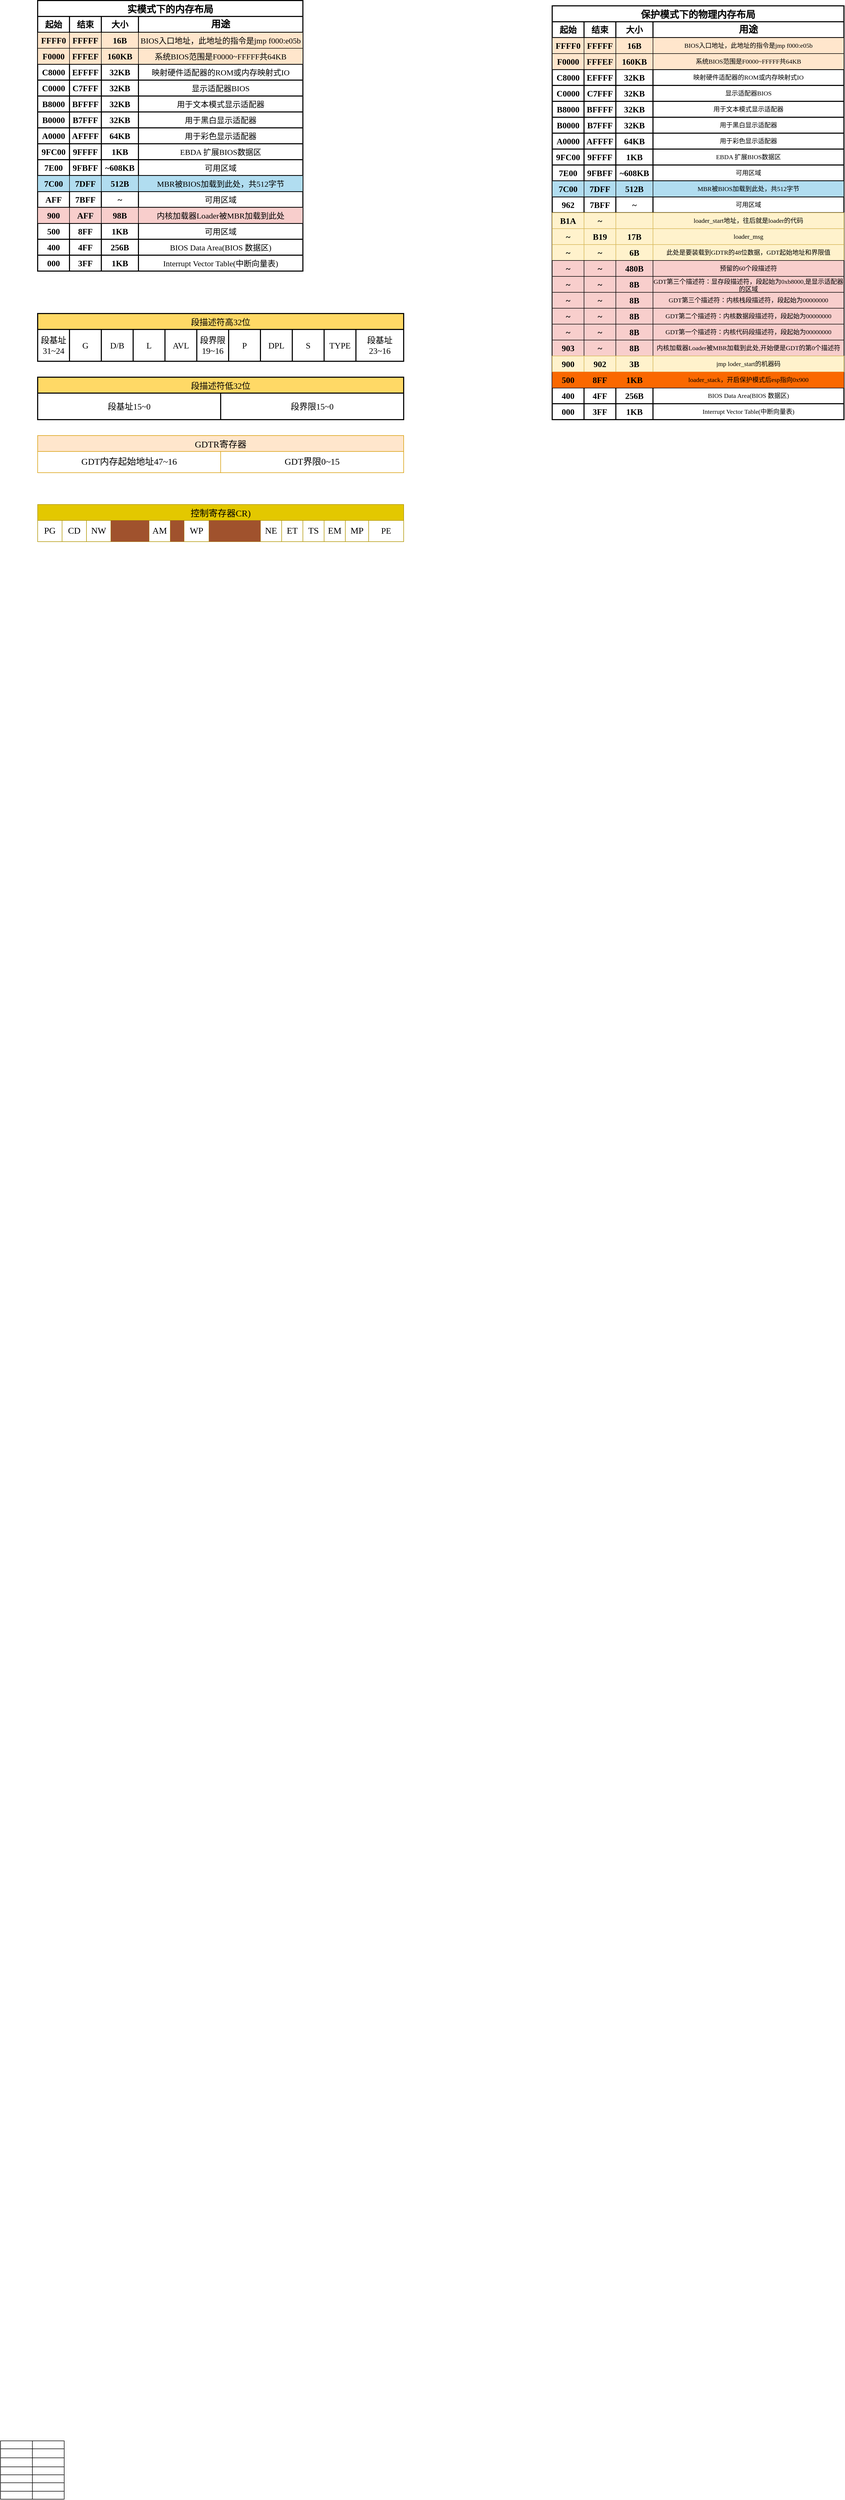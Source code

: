 <mxfile version="16.2.4" type="github">
  <diagram id="jSHMd2aRh1e1BJgxXP-O" name="Page-1">
    <mxGraphModel dx="981" dy="5235" grid="1" gridSize="10" guides="1" tooltips="1" connect="1" arrows="1" fold="1" page="1" pageScale="1" pageWidth="3300" pageHeight="4681" math="0" shadow="0">
      <root>
        <mxCell id="0" />
        <mxCell id="1" parent="0" />
        <mxCell id="OWTbBdpXJU32U66mGdt4-4" value="" style="shape=table;startSize=0;container=1;collapsible=0;childLayout=tableLayout;" parent="1" vertex="1">
          <mxGeometry x="40" y="30" width="120" height="110" as="geometry" />
        </mxCell>
        <mxCell id="OWTbBdpXJU32U66mGdt4-23" style="shape=tableRow;horizontal=0;startSize=0;swimlaneHead=0;swimlaneBody=0;top=0;left=0;bottom=0;right=0;collapsible=0;dropTarget=0;fillColor=none;points=[[0,0.5],[1,0.5]];portConstraint=eastwest;" parent="OWTbBdpXJU32U66mGdt4-4" vertex="1">
          <mxGeometry width="120" height="15" as="geometry" />
        </mxCell>
        <mxCell id="OWTbBdpXJU32U66mGdt4-24" style="shape=partialRectangle;html=1;whiteSpace=wrap;connectable=0;overflow=hidden;fillColor=none;top=0;left=0;bottom=0;right=0;pointerEvents=1;" parent="OWTbBdpXJU32U66mGdt4-23" vertex="1">
          <mxGeometry width="60" height="15" as="geometry">
            <mxRectangle width="60" height="15" as="alternateBounds" />
          </mxGeometry>
        </mxCell>
        <mxCell id="OWTbBdpXJU32U66mGdt4-25" style="shape=partialRectangle;html=1;whiteSpace=wrap;connectable=0;overflow=hidden;fillColor=none;top=0;left=0;bottom=0;right=0;pointerEvents=1;" parent="OWTbBdpXJU32U66mGdt4-23" vertex="1">
          <mxGeometry x="60" width="60" height="15" as="geometry">
            <mxRectangle width="60" height="15" as="alternateBounds" />
          </mxGeometry>
        </mxCell>
        <mxCell id="OWTbBdpXJU32U66mGdt4-5" value="" style="shape=tableRow;horizontal=0;startSize=0;swimlaneHead=0;swimlaneBody=0;top=0;left=0;bottom=0;right=0;collapsible=0;dropTarget=0;fillColor=none;points=[[0,0.5],[1,0.5]];portConstraint=eastwest;" parent="OWTbBdpXJU32U66mGdt4-4" vertex="1">
          <mxGeometry y="15" width="120" height="17" as="geometry" />
        </mxCell>
        <mxCell id="OWTbBdpXJU32U66mGdt4-6" value="" style="shape=partialRectangle;html=1;whiteSpace=wrap;connectable=0;overflow=hidden;fillColor=none;top=0;left=0;bottom=0;right=0;pointerEvents=1;" parent="OWTbBdpXJU32U66mGdt4-5" vertex="1">
          <mxGeometry width="60" height="17" as="geometry">
            <mxRectangle width="60" height="17" as="alternateBounds" />
          </mxGeometry>
        </mxCell>
        <mxCell id="OWTbBdpXJU32U66mGdt4-7" value="" style="shape=partialRectangle;html=1;whiteSpace=wrap;connectable=0;overflow=hidden;fillColor=none;top=0;left=0;bottom=0;right=0;pointerEvents=1;" parent="OWTbBdpXJU32U66mGdt4-5" vertex="1">
          <mxGeometry x="60" width="60" height="17" as="geometry">
            <mxRectangle width="60" height="17" as="alternateBounds" />
          </mxGeometry>
        </mxCell>
        <mxCell id="OWTbBdpXJU32U66mGdt4-8" value="" style="shape=tableRow;horizontal=0;startSize=0;swimlaneHead=0;swimlaneBody=0;top=0;left=0;bottom=0;right=0;collapsible=0;dropTarget=0;fillColor=none;points=[[0,0.5],[1,0.5]];portConstraint=eastwest;" parent="OWTbBdpXJU32U66mGdt4-4" vertex="1">
          <mxGeometry y="32" width="120" height="17" as="geometry" />
        </mxCell>
        <mxCell id="OWTbBdpXJU32U66mGdt4-9" value="" style="shape=partialRectangle;html=1;whiteSpace=wrap;connectable=0;overflow=hidden;fillColor=none;top=0;left=0;bottom=0;right=0;pointerEvents=1;" parent="OWTbBdpXJU32U66mGdt4-8" vertex="1">
          <mxGeometry width="60" height="17" as="geometry">
            <mxRectangle width="60" height="17" as="alternateBounds" />
          </mxGeometry>
        </mxCell>
        <mxCell id="OWTbBdpXJU32U66mGdt4-10" value="" style="shape=partialRectangle;html=1;whiteSpace=wrap;connectable=0;overflow=hidden;fillColor=none;top=0;left=0;bottom=0;right=0;pointerEvents=1;" parent="OWTbBdpXJU32U66mGdt4-8" vertex="1">
          <mxGeometry x="60" width="60" height="17" as="geometry">
            <mxRectangle width="60" height="17" as="alternateBounds" />
          </mxGeometry>
        </mxCell>
        <mxCell id="OWTbBdpXJU32U66mGdt4-11" value="" style="shape=tableRow;horizontal=0;startSize=0;swimlaneHead=0;swimlaneBody=0;top=0;left=0;bottom=0;right=0;collapsible=0;dropTarget=0;fillColor=none;points=[[0,0.5],[1,0.5]];portConstraint=eastwest;" parent="OWTbBdpXJU32U66mGdt4-4" vertex="1">
          <mxGeometry y="49" width="120" height="15" as="geometry" />
        </mxCell>
        <mxCell id="OWTbBdpXJU32U66mGdt4-12" value="" style="shape=partialRectangle;html=1;whiteSpace=wrap;connectable=0;overflow=hidden;fillColor=none;top=0;left=0;bottom=0;right=0;pointerEvents=1;" parent="OWTbBdpXJU32U66mGdt4-11" vertex="1">
          <mxGeometry width="60" height="15" as="geometry">
            <mxRectangle width="60" height="15" as="alternateBounds" />
          </mxGeometry>
        </mxCell>
        <mxCell id="OWTbBdpXJU32U66mGdt4-13" value="" style="shape=partialRectangle;html=1;whiteSpace=wrap;connectable=0;overflow=hidden;fillColor=none;top=0;left=0;bottom=0;right=0;pointerEvents=1;" parent="OWTbBdpXJU32U66mGdt4-11" vertex="1">
          <mxGeometry x="60" width="60" height="15" as="geometry">
            <mxRectangle width="60" height="15" as="alternateBounds" />
          </mxGeometry>
        </mxCell>
        <mxCell id="OWTbBdpXJU32U66mGdt4-14" style="shape=tableRow;horizontal=0;startSize=0;swimlaneHead=0;swimlaneBody=0;top=0;left=0;bottom=0;right=0;collapsible=0;dropTarget=0;fillColor=none;points=[[0,0.5],[1,0.5]];portConstraint=eastwest;" parent="OWTbBdpXJU32U66mGdt4-4" vertex="1">
          <mxGeometry y="64" width="120" height="15" as="geometry" />
        </mxCell>
        <mxCell id="OWTbBdpXJU32U66mGdt4-15" style="shape=partialRectangle;html=1;whiteSpace=wrap;connectable=0;overflow=hidden;fillColor=none;top=0;left=0;bottom=0;right=0;pointerEvents=1;" parent="OWTbBdpXJU32U66mGdt4-14" vertex="1">
          <mxGeometry width="60" height="15" as="geometry">
            <mxRectangle width="60" height="15" as="alternateBounds" />
          </mxGeometry>
        </mxCell>
        <mxCell id="OWTbBdpXJU32U66mGdt4-16" style="shape=partialRectangle;html=1;whiteSpace=wrap;connectable=0;overflow=hidden;fillColor=none;top=0;left=0;bottom=0;right=0;pointerEvents=1;" parent="OWTbBdpXJU32U66mGdt4-14" vertex="1">
          <mxGeometry x="60" width="60" height="15" as="geometry">
            <mxRectangle width="60" height="15" as="alternateBounds" />
          </mxGeometry>
        </mxCell>
        <mxCell id="OWTbBdpXJU32U66mGdt4-26" style="shape=tableRow;horizontal=0;startSize=0;swimlaneHead=0;swimlaneBody=0;top=0;left=0;bottom=0;right=0;collapsible=0;dropTarget=0;fillColor=none;points=[[0,0.5],[1,0.5]];portConstraint=eastwest;" parent="OWTbBdpXJU32U66mGdt4-4" vertex="1">
          <mxGeometry y="79" width="120" height="16" as="geometry" />
        </mxCell>
        <mxCell id="OWTbBdpXJU32U66mGdt4-27" style="shape=partialRectangle;html=1;whiteSpace=wrap;connectable=0;overflow=hidden;fillColor=none;top=0;left=0;bottom=0;right=0;pointerEvents=1;" parent="OWTbBdpXJU32U66mGdt4-26" vertex="1">
          <mxGeometry width="60" height="16" as="geometry">
            <mxRectangle width="60" height="16" as="alternateBounds" />
          </mxGeometry>
        </mxCell>
        <mxCell id="OWTbBdpXJU32U66mGdt4-28" style="shape=partialRectangle;html=1;whiteSpace=wrap;connectable=0;overflow=hidden;fillColor=none;top=0;left=0;bottom=0;right=0;pointerEvents=1;" parent="OWTbBdpXJU32U66mGdt4-26" vertex="1">
          <mxGeometry x="60" width="60" height="16" as="geometry">
            <mxRectangle width="60" height="16" as="alternateBounds" />
          </mxGeometry>
        </mxCell>
        <mxCell id="OWTbBdpXJU32U66mGdt4-17" style="shape=tableRow;horizontal=0;startSize=0;swimlaneHead=0;swimlaneBody=0;top=0;left=0;bottom=0;right=0;collapsible=0;dropTarget=0;fillColor=none;points=[[0,0.5],[1,0.5]];portConstraint=eastwest;" parent="OWTbBdpXJU32U66mGdt4-4" vertex="1">
          <mxGeometry y="95" width="120" height="15" as="geometry" />
        </mxCell>
        <mxCell id="OWTbBdpXJU32U66mGdt4-18" style="shape=partialRectangle;html=1;whiteSpace=wrap;connectable=0;overflow=hidden;fillColor=none;top=0;left=0;bottom=0;right=0;pointerEvents=1;" parent="OWTbBdpXJU32U66mGdt4-17" vertex="1">
          <mxGeometry width="60" height="15" as="geometry">
            <mxRectangle width="60" height="15" as="alternateBounds" />
          </mxGeometry>
        </mxCell>
        <mxCell id="OWTbBdpXJU32U66mGdt4-19" style="shape=partialRectangle;html=1;whiteSpace=wrap;connectable=0;overflow=hidden;fillColor=none;top=0;left=0;bottom=0;right=0;pointerEvents=1;" parent="OWTbBdpXJU32U66mGdt4-17" vertex="1">
          <mxGeometry x="60" width="60" height="15" as="geometry">
            <mxRectangle width="60" height="15" as="alternateBounds" />
          </mxGeometry>
        </mxCell>
        <mxCell id="o6nMfCskGU3qGilAY7_D-102" value="实模式下的内存布局" style="shape=table;startSize=30;container=1;collapsible=0;childLayout=tableLayout;fontFamily=Times New Roman;fontSize=18;fontStyle=1;strokeColor=default;strokeWidth=2;fillColor=default;top=1;" parent="1" vertex="1">
          <mxGeometry x="110" y="-4570" width="500" height="510" as="geometry" />
        </mxCell>
        <mxCell id="o6nMfCskGU3qGilAY7_D-103" value="" style="shape=tableRow;horizontal=0;startSize=0;swimlaneHead=0;swimlaneBody=0;top=0;left=0;bottom=0;right=0;collapsible=0;dropTarget=0;fillColor=none;points=[[0,0.5],[1,0.5]];portConstraint=eastwest;fontFamily=Times New Roman;fontSize=18;" parent="o6nMfCskGU3qGilAY7_D-102" vertex="1">
          <mxGeometry y="30" width="500" height="30" as="geometry" />
        </mxCell>
        <mxCell id="o6nMfCskGU3qGilAY7_D-104" value="起始" style="shape=partialRectangle;html=1;whiteSpace=wrap;connectable=0;overflow=hidden;fillColor=none;top=0;left=0;bottom=0;right=0;pointerEvents=1;fontFamily=Times New Roman;fontSize=16;fontStyle=1" parent="o6nMfCskGU3qGilAY7_D-103" vertex="1">
          <mxGeometry width="60" height="30" as="geometry">
            <mxRectangle width="60" height="30" as="alternateBounds" />
          </mxGeometry>
        </mxCell>
        <mxCell id="o6nMfCskGU3qGilAY7_D-105" value="结束" style="shape=partialRectangle;html=1;whiteSpace=wrap;connectable=0;overflow=hidden;fillColor=none;top=0;left=0;bottom=0;right=0;pointerEvents=1;fontFamily=Times New Roman;fontSize=16;fontStyle=1" parent="o6nMfCskGU3qGilAY7_D-103" vertex="1">
          <mxGeometry x="60" width="60" height="30" as="geometry">
            <mxRectangle width="60" height="30" as="alternateBounds" />
          </mxGeometry>
        </mxCell>
        <mxCell id="o6nMfCskGU3qGilAY7_D-106" value="大小" style="shape=partialRectangle;html=1;whiteSpace=wrap;connectable=0;overflow=hidden;fillColor=none;top=0;left=0;bottom=0;right=0;pointerEvents=1;fontFamily=Times New Roman;fontSize=16;fontStyle=1" parent="o6nMfCskGU3qGilAY7_D-103" vertex="1">
          <mxGeometry x="120" width="70" height="30" as="geometry">
            <mxRectangle width="70" height="30" as="alternateBounds" />
          </mxGeometry>
        </mxCell>
        <mxCell id="o6nMfCskGU3qGilAY7_D-107" value="&lt;font style=&quot;font-size: 18px;&quot;&gt;用途&lt;/font&gt;" style="shape=partialRectangle;html=1;whiteSpace=wrap;connectable=0;overflow=hidden;fillColor=none;top=0;left=0;bottom=0;right=0;pointerEvents=1;fontFamily=Times New Roman;fontSize=18;fontStyle=1" parent="o6nMfCskGU3qGilAY7_D-103" vertex="1">
          <mxGeometry x="190" width="310" height="30" as="geometry">
            <mxRectangle width="310" height="30" as="alternateBounds" />
          </mxGeometry>
        </mxCell>
        <mxCell id="o6nMfCskGU3qGilAY7_D-118" value="" style="shape=tableRow;horizontal=0;startSize=0;swimlaneHead=0;swimlaneBody=0;top=0;left=0;bottom=0;right=0;collapsible=0;dropTarget=0;fillColor=none;points=[[0,0.5],[1,0.5]];portConstraint=eastwest;fontFamily=Times New Roman;fontSize=18;" parent="o6nMfCskGU3qGilAY7_D-102" vertex="1">
          <mxGeometry y="60" width="500" height="30" as="geometry" />
        </mxCell>
        <mxCell id="o6nMfCskGU3qGilAY7_D-119" value="FFFF0" style="shape=partialRectangle;html=1;whiteSpace=wrap;connectable=0;overflow=hidden;fillColor=#ffe6cc;top=1;left=1;bottom=1;right=1;pointerEvents=1;fontFamily=Times New Roman;fontSize=16;fontStyle=1;strokeColor=#000000;" parent="o6nMfCskGU3qGilAY7_D-118" vertex="1">
          <mxGeometry width="60" height="30" as="geometry">
            <mxRectangle width="60" height="30" as="alternateBounds" />
          </mxGeometry>
        </mxCell>
        <mxCell id="o6nMfCskGU3qGilAY7_D-120" value="FFFFF" style="shape=partialRectangle;html=1;whiteSpace=wrap;connectable=0;overflow=hidden;fillColor=#ffe6cc;top=1;left=1;bottom=1;right=1;pointerEvents=1;fontFamily=Times New Roman;fontSize=16;fontStyle=1;strokeColor=#000000;" parent="o6nMfCskGU3qGilAY7_D-118" vertex="1">
          <mxGeometry x="60" width="60" height="30" as="geometry">
            <mxRectangle width="60" height="30" as="alternateBounds" />
          </mxGeometry>
        </mxCell>
        <mxCell id="o6nMfCskGU3qGilAY7_D-121" value="16B" style="shape=partialRectangle;html=1;whiteSpace=wrap;connectable=0;overflow=hidden;fillColor=#ffe6cc;top=1;left=1;bottom=1;right=1;pointerEvents=1;fontFamily=Times New Roman;fontSize=16;fontStyle=1;strokeColor=#000000;" parent="o6nMfCskGU3qGilAY7_D-118" vertex="1">
          <mxGeometry x="120" width="70" height="30" as="geometry">
            <mxRectangle width="70" height="30" as="alternateBounds" />
          </mxGeometry>
        </mxCell>
        <mxCell id="o6nMfCskGU3qGilAY7_D-122" value="BIOS入口地址，此地址的指令是jmp f000:e05b" style="shape=partialRectangle;html=1;whiteSpace=wrap;connectable=0;overflow=hidden;fillColor=#ffe6cc;top=1;left=1;bottom=1;right=1;pointerEvents=1;fontFamily=Times New Roman;fontSize=15;strokeColor=#000000;" parent="o6nMfCskGU3qGilAY7_D-118" vertex="1">
          <mxGeometry x="190" width="310" height="30" as="geometry">
            <mxRectangle width="310" height="30" as="alternateBounds" />
          </mxGeometry>
        </mxCell>
        <mxCell id="o6nMfCskGU3qGilAY7_D-123" value="" style="shape=tableRow;horizontal=0;startSize=0;swimlaneHead=0;swimlaneBody=0;top=0;left=0;bottom=0;right=0;collapsible=0;dropTarget=0;fillColor=none;points=[[0,0.5],[1,0.5]];portConstraint=eastwest;fontFamily=Times New Roman;fontSize=18;" parent="o6nMfCskGU3qGilAY7_D-102" vertex="1">
          <mxGeometry y="90" width="500" height="30" as="geometry" />
        </mxCell>
        <mxCell id="o6nMfCskGU3qGilAY7_D-124" value="F0000" style="shape=partialRectangle;html=1;whiteSpace=wrap;connectable=0;overflow=hidden;fillColor=#ffe6cc;top=1;left=1;bottom=1;right=1;pointerEvents=1;fontFamily=Times New Roman;fontSize=16;fontStyle=1;strokeColor=#000000;" parent="o6nMfCskGU3qGilAY7_D-123" vertex="1">
          <mxGeometry width="60" height="30" as="geometry">
            <mxRectangle width="60" height="30" as="alternateBounds" />
          </mxGeometry>
        </mxCell>
        <mxCell id="o6nMfCskGU3qGilAY7_D-125" value="FFFEF" style="shape=partialRectangle;html=1;whiteSpace=wrap;connectable=0;overflow=hidden;fillColor=#ffe6cc;top=1;left=1;bottom=1;right=1;pointerEvents=1;fontFamily=Times New Roman;fontSize=16;fontStyle=1;strokeColor=#000000;" parent="o6nMfCskGU3qGilAY7_D-123" vertex="1">
          <mxGeometry x="60" width="60" height="30" as="geometry">
            <mxRectangle width="60" height="30" as="alternateBounds" />
          </mxGeometry>
        </mxCell>
        <mxCell id="o6nMfCskGU3qGilAY7_D-126" value="160KB" style="shape=partialRectangle;html=1;whiteSpace=wrap;connectable=0;overflow=hidden;fillColor=#ffe6cc;top=1;left=1;bottom=1;right=1;pointerEvents=1;fontFamily=Times New Roman;fontSize=16;fontStyle=1;strokeColor=#000000;" parent="o6nMfCskGU3qGilAY7_D-123" vertex="1">
          <mxGeometry x="120" width="70" height="30" as="geometry">
            <mxRectangle width="70" height="30" as="alternateBounds" />
          </mxGeometry>
        </mxCell>
        <mxCell id="o6nMfCskGU3qGilAY7_D-127" value="系统BIOS范围是F0000~FFFFF共64KB" style="shape=partialRectangle;html=1;whiteSpace=wrap;connectable=0;overflow=hidden;fillColor=#ffe6cc;top=1;left=1;bottom=1;right=1;pointerEvents=1;fontFamily=Times New Roman;fontSize=15;strokeColor=#000000;sketch=0;shadow=0;" parent="o6nMfCskGU3qGilAY7_D-123" vertex="1">
          <mxGeometry x="190" width="310" height="30" as="geometry">
            <mxRectangle width="310" height="30" as="alternateBounds" />
          </mxGeometry>
        </mxCell>
        <mxCell id="o6nMfCskGU3qGilAY7_D-188" style="shape=tableRow;horizontal=0;startSize=0;swimlaneHead=0;swimlaneBody=0;top=0;left=0;bottom=0;right=0;collapsible=0;dropTarget=0;fillColor=none;points=[[0,0.5],[1,0.5]];portConstraint=eastwest;fontFamily=Times New Roman;fontSize=18;" parent="o6nMfCskGU3qGilAY7_D-102" vertex="1">
          <mxGeometry y="120" width="500" height="30" as="geometry" />
        </mxCell>
        <mxCell id="o6nMfCskGU3qGilAY7_D-189" value="C8000" style="shape=partialRectangle;html=1;whiteSpace=wrap;connectable=0;overflow=hidden;fillColor=none;top=0;left=0;bottom=0;right=0;pointerEvents=1;fontFamily=Times New Roman;fontSize=16;fontStyle=1" parent="o6nMfCskGU3qGilAY7_D-188" vertex="1">
          <mxGeometry width="60" height="30" as="geometry">
            <mxRectangle width="60" height="30" as="alternateBounds" />
          </mxGeometry>
        </mxCell>
        <mxCell id="o6nMfCskGU3qGilAY7_D-190" value="EFFFF" style="shape=partialRectangle;html=1;whiteSpace=wrap;connectable=0;overflow=hidden;fillColor=none;top=0;left=0;bottom=0;right=0;pointerEvents=1;fontFamily=Times New Roman;fontSize=16;fontStyle=1" parent="o6nMfCskGU3qGilAY7_D-188" vertex="1">
          <mxGeometry x="60" width="60" height="30" as="geometry">
            <mxRectangle width="60" height="30" as="alternateBounds" />
          </mxGeometry>
        </mxCell>
        <mxCell id="o6nMfCskGU3qGilAY7_D-191" value="32KB" style="shape=partialRectangle;html=1;whiteSpace=wrap;connectable=0;overflow=hidden;fillColor=none;top=0;left=0;bottom=0;right=0;pointerEvents=1;fontFamily=Times New Roman;fontSize=16;fontStyle=1" parent="o6nMfCskGU3qGilAY7_D-188" vertex="1">
          <mxGeometry x="120" width="70" height="30" as="geometry">
            <mxRectangle width="70" height="30" as="alternateBounds" />
          </mxGeometry>
        </mxCell>
        <mxCell id="o6nMfCskGU3qGilAY7_D-192" value="映射硬件适配器的ROM或内存映射式IO" style="shape=partialRectangle;html=1;whiteSpace=wrap;connectable=0;overflow=hidden;fillColor=none;top=0;left=0;bottom=0;right=0;pointerEvents=1;fontFamily=Times New Roman;fontSize=15;" parent="o6nMfCskGU3qGilAY7_D-188" vertex="1">
          <mxGeometry x="190" width="310" height="30" as="geometry">
            <mxRectangle width="310" height="30" as="alternateBounds" />
          </mxGeometry>
        </mxCell>
        <mxCell id="o6nMfCskGU3qGilAY7_D-128" value="" style="shape=tableRow;horizontal=0;startSize=0;swimlaneHead=0;swimlaneBody=0;top=0;left=0;bottom=0;right=0;collapsible=0;dropTarget=0;fillColor=none;points=[[0,0.5],[1,0.5]];portConstraint=eastwest;fontFamily=Times New Roman;fontSize=18;" parent="o6nMfCskGU3qGilAY7_D-102" vertex="1">
          <mxGeometry y="150" width="500" height="30" as="geometry" />
        </mxCell>
        <mxCell id="o6nMfCskGU3qGilAY7_D-129" value="C0000" style="shape=partialRectangle;html=1;whiteSpace=wrap;connectable=0;overflow=hidden;fillColor=none;top=0;left=0;bottom=0;right=0;pointerEvents=1;fontFamily=Times New Roman;fontSize=16;fontStyle=1" parent="o6nMfCskGU3qGilAY7_D-128" vertex="1">
          <mxGeometry width="60" height="30" as="geometry">
            <mxRectangle width="60" height="30" as="alternateBounds" />
          </mxGeometry>
        </mxCell>
        <mxCell id="o6nMfCskGU3qGilAY7_D-130" value="C7FFF" style="shape=partialRectangle;html=1;whiteSpace=wrap;connectable=0;overflow=hidden;fillColor=none;top=0;left=0;bottom=0;right=0;pointerEvents=1;fontFamily=Times New Roman;fontSize=16;fontStyle=1" parent="o6nMfCskGU3qGilAY7_D-128" vertex="1">
          <mxGeometry x="60" width="60" height="30" as="geometry">
            <mxRectangle width="60" height="30" as="alternateBounds" />
          </mxGeometry>
        </mxCell>
        <mxCell id="o6nMfCskGU3qGilAY7_D-131" value="32KB" style="shape=partialRectangle;html=1;whiteSpace=wrap;connectable=0;overflow=hidden;fillColor=none;top=0;left=0;bottom=0;right=0;pointerEvents=1;fontFamily=Times New Roman;fontSize=16;fontStyle=1" parent="o6nMfCskGU3qGilAY7_D-128" vertex="1">
          <mxGeometry x="120" width="70" height="30" as="geometry">
            <mxRectangle width="70" height="30" as="alternateBounds" />
          </mxGeometry>
        </mxCell>
        <mxCell id="o6nMfCskGU3qGilAY7_D-132" value="显示适配器BIOS" style="shape=partialRectangle;html=1;whiteSpace=wrap;connectable=0;overflow=hidden;fillColor=none;top=0;left=0;bottom=0;right=0;pointerEvents=1;fontFamily=Times New Roman;fontSize=15;" parent="o6nMfCskGU3qGilAY7_D-128" vertex="1">
          <mxGeometry x="190" width="310" height="30" as="geometry">
            <mxRectangle width="310" height="30" as="alternateBounds" />
          </mxGeometry>
        </mxCell>
        <mxCell id="o6nMfCskGU3qGilAY7_D-133" value="" style="shape=tableRow;horizontal=0;startSize=0;swimlaneHead=0;swimlaneBody=0;top=0;left=0;bottom=0;right=0;collapsible=0;dropTarget=0;fillColor=none;points=[[0,0.5],[1,0.5]];portConstraint=eastwest;fontFamily=Times New Roman;fontSize=18;" parent="o6nMfCskGU3qGilAY7_D-102" vertex="1">
          <mxGeometry y="180" width="500" height="30" as="geometry" />
        </mxCell>
        <mxCell id="o6nMfCskGU3qGilAY7_D-134" value="B8000" style="shape=partialRectangle;html=1;whiteSpace=wrap;connectable=0;overflow=hidden;fillColor=none;top=0;left=0;bottom=0;right=0;pointerEvents=1;fontFamily=Times New Roman;fontSize=16;fontStyle=1" parent="o6nMfCskGU3qGilAY7_D-133" vertex="1">
          <mxGeometry width="60" height="30" as="geometry">
            <mxRectangle width="60" height="30" as="alternateBounds" />
          </mxGeometry>
        </mxCell>
        <mxCell id="o6nMfCskGU3qGilAY7_D-135" value="BFFFF" style="shape=partialRectangle;html=1;whiteSpace=wrap;connectable=0;overflow=hidden;fillColor=none;top=0;left=0;bottom=0;right=0;pointerEvents=1;fontFamily=Times New Roman;fontSize=16;fontStyle=1" parent="o6nMfCskGU3qGilAY7_D-133" vertex="1">
          <mxGeometry x="60" width="60" height="30" as="geometry">
            <mxRectangle width="60" height="30" as="alternateBounds" />
          </mxGeometry>
        </mxCell>
        <mxCell id="o6nMfCskGU3qGilAY7_D-136" value="32KB" style="shape=partialRectangle;html=1;whiteSpace=wrap;connectable=0;overflow=hidden;fillColor=none;top=0;left=0;bottom=0;right=0;pointerEvents=1;fontFamily=Times New Roman;fontSize=16;fontStyle=1" parent="o6nMfCskGU3qGilAY7_D-133" vertex="1">
          <mxGeometry x="120" width="70" height="30" as="geometry">
            <mxRectangle width="70" height="30" as="alternateBounds" />
          </mxGeometry>
        </mxCell>
        <mxCell id="o6nMfCskGU3qGilAY7_D-137" value="用于文本模式显示适配器" style="shape=partialRectangle;html=1;whiteSpace=wrap;connectable=0;overflow=hidden;fillColor=none;top=0;left=0;bottom=0;right=0;pointerEvents=1;fontFamily=Times New Roman;fontSize=15;" parent="o6nMfCskGU3qGilAY7_D-133" vertex="1">
          <mxGeometry x="190" width="310" height="30" as="geometry">
            <mxRectangle width="310" height="30" as="alternateBounds" />
          </mxGeometry>
        </mxCell>
        <mxCell id="o6nMfCskGU3qGilAY7_D-138" value="" style="shape=tableRow;horizontal=0;startSize=0;swimlaneHead=0;swimlaneBody=0;top=0;left=0;bottom=0;right=0;collapsible=0;dropTarget=0;fillColor=none;points=[[0,0.5],[1,0.5]];portConstraint=eastwest;fontFamily=Times New Roman;fontSize=18;" parent="o6nMfCskGU3qGilAY7_D-102" vertex="1">
          <mxGeometry y="210" width="500" height="30" as="geometry" />
        </mxCell>
        <mxCell id="o6nMfCskGU3qGilAY7_D-139" value="B0000" style="shape=partialRectangle;html=1;whiteSpace=wrap;connectable=0;overflow=hidden;fillColor=none;top=0;left=0;bottom=0;right=0;pointerEvents=1;fontFamily=Times New Roman;fontSize=16;fontStyle=1" parent="o6nMfCskGU3qGilAY7_D-138" vertex="1">
          <mxGeometry width="60" height="30" as="geometry">
            <mxRectangle width="60" height="30" as="alternateBounds" />
          </mxGeometry>
        </mxCell>
        <mxCell id="o6nMfCskGU3qGilAY7_D-140" value="B7FFF" style="shape=partialRectangle;html=1;whiteSpace=wrap;connectable=0;overflow=hidden;fillColor=none;top=0;left=0;bottom=0;right=0;pointerEvents=1;fontFamily=Times New Roman;fontSize=16;fontStyle=1" parent="o6nMfCskGU3qGilAY7_D-138" vertex="1">
          <mxGeometry x="60" width="60" height="30" as="geometry">
            <mxRectangle width="60" height="30" as="alternateBounds" />
          </mxGeometry>
        </mxCell>
        <mxCell id="o6nMfCskGU3qGilAY7_D-141" value="32KB" style="shape=partialRectangle;html=1;whiteSpace=wrap;connectable=0;overflow=hidden;fillColor=none;top=0;left=0;bottom=0;right=0;pointerEvents=1;fontFamily=Times New Roman;fontSize=16;fontStyle=1" parent="o6nMfCskGU3qGilAY7_D-138" vertex="1">
          <mxGeometry x="120" width="70" height="30" as="geometry">
            <mxRectangle width="70" height="30" as="alternateBounds" />
          </mxGeometry>
        </mxCell>
        <mxCell id="o6nMfCskGU3qGilAY7_D-142" value="用于黑白显示适配器" style="shape=partialRectangle;html=1;whiteSpace=wrap;connectable=0;overflow=hidden;fillColor=none;top=0;left=0;bottom=0;right=0;pointerEvents=1;fontFamily=Times New Roman;fontSize=15;" parent="o6nMfCskGU3qGilAY7_D-138" vertex="1">
          <mxGeometry x="190" width="310" height="30" as="geometry">
            <mxRectangle width="310" height="30" as="alternateBounds" />
          </mxGeometry>
        </mxCell>
        <mxCell id="o6nMfCskGU3qGilAY7_D-143" value="" style="shape=tableRow;horizontal=0;startSize=0;swimlaneHead=0;swimlaneBody=0;top=0;left=0;bottom=0;right=0;collapsible=0;dropTarget=0;fillColor=none;points=[[0,0.5],[1,0.5]];portConstraint=eastwest;fontFamily=Times New Roman;fontSize=18;" parent="o6nMfCskGU3qGilAY7_D-102" vertex="1">
          <mxGeometry y="240" width="500" height="30" as="geometry" />
        </mxCell>
        <mxCell id="o6nMfCskGU3qGilAY7_D-144" value="A0000" style="shape=partialRectangle;html=1;whiteSpace=wrap;connectable=0;overflow=hidden;fillColor=none;top=0;left=0;bottom=0;right=0;pointerEvents=1;fontFamily=Times New Roman;fontSize=16;fontStyle=1" parent="o6nMfCskGU3qGilAY7_D-143" vertex="1">
          <mxGeometry width="60" height="30" as="geometry">
            <mxRectangle width="60" height="30" as="alternateBounds" />
          </mxGeometry>
        </mxCell>
        <mxCell id="o6nMfCskGU3qGilAY7_D-145" value="AFFFF" style="shape=partialRectangle;html=1;whiteSpace=wrap;connectable=0;overflow=hidden;fillColor=none;top=0;left=0;bottom=0;right=0;pointerEvents=1;fontFamily=Times New Roman;fontSize=16;fontStyle=1" parent="o6nMfCskGU3qGilAY7_D-143" vertex="1">
          <mxGeometry x="60" width="60" height="30" as="geometry">
            <mxRectangle width="60" height="30" as="alternateBounds" />
          </mxGeometry>
        </mxCell>
        <mxCell id="o6nMfCskGU3qGilAY7_D-146" value="64KB" style="shape=partialRectangle;html=1;whiteSpace=wrap;connectable=0;overflow=hidden;fillColor=none;top=0;left=0;bottom=0;right=0;pointerEvents=1;fontFamily=Times New Roman;fontSize=16;fontStyle=1" parent="o6nMfCskGU3qGilAY7_D-143" vertex="1">
          <mxGeometry x="120" width="70" height="30" as="geometry">
            <mxRectangle width="70" height="30" as="alternateBounds" />
          </mxGeometry>
        </mxCell>
        <mxCell id="o6nMfCskGU3qGilAY7_D-147" value="用于彩色显示适配器" style="shape=partialRectangle;html=1;whiteSpace=wrap;connectable=0;overflow=hidden;fillColor=none;top=0;left=0;bottom=0;right=0;pointerEvents=1;fontFamily=Times New Roman;fontSize=15;" parent="o6nMfCskGU3qGilAY7_D-143" vertex="1">
          <mxGeometry x="190" width="310" height="30" as="geometry">
            <mxRectangle width="310" height="30" as="alternateBounds" />
          </mxGeometry>
        </mxCell>
        <mxCell id="o6nMfCskGU3qGilAY7_D-148" value="" style="shape=tableRow;horizontal=0;startSize=0;swimlaneHead=0;swimlaneBody=0;top=0;left=0;bottom=0;right=0;collapsible=0;dropTarget=0;fillColor=none;points=[[0,0.5],[1,0.5]];portConstraint=eastwest;fontFamily=Times New Roman;fontSize=18;" parent="o6nMfCskGU3qGilAY7_D-102" vertex="1">
          <mxGeometry y="270" width="500" height="30" as="geometry" />
        </mxCell>
        <mxCell id="o6nMfCskGU3qGilAY7_D-149" value="9FC00" style="shape=partialRectangle;html=1;whiteSpace=wrap;connectable=0;overflow=hidden;fillColor=none;top=0;left=0;bottom=0;right=0;pointerEvents=1;fontFamily=Times New Roman;fontSize=16;fontStyle=1" parent="o6nMfCskGU3qGilAY7_D-148" vertex="1">
          <mxGeometry width="60" height="30" as="geometry">
            <mxRectangle width="60" height="30" as="alternateBounds" />
          </mxGeometry>
        </mxCell>
        <mxCell id="o6nMfCskGU3qGilAY7_D-150" value="9FFFF" style="shape=partialRectangle;html=1;whiteSpace=wrap;connectable=0;overflow=hidden;fillColor=none;top=0;left=0;bottom=0;right=0;pointerEvents=1;fontFamily=Times New Roman;fontSize=16;fontStyle=1" parent="o6nMfCskGU3qGilAY7_D-148" vertex="1">
          <mxGeometry x="60" width="60" height="30" as="geometry">
            <mxRectangle width="60" height="30" as="alternateBounds" />
          </mxGeometry>
        </mxCell>
        <mxCell id="o6nMfCskGU3qGilAY7_D-151" value="1KB" style="shape=partialRectangle;html=1;whiteSpace=wrap;connectable=0;overflow=hidden;fillColor=none;top=0;left=0;bottom=0;right=0;pointerEvents=1;fontFamily=Times New Roman;fontSize=16;fontStyle=1" parent="o6nMfCskGU3qGilAY7_D-148" vertex="1">
          <mxGeometry x="120" width="70" height="30" as="geometry">
            <mxRectangle width="70" height="30" as="alternateBounds" />
          </mxGeometry>
        </mxCell>
        <mxCell id="o6nMfCskGU3qGilAY7_D-152" value="EBDA 扩展BIOS数据区" style="shape=partialRectangle;html=1;whiteSpace=wrap;connectable=0;overflow=hidden;fillColor=none;top=0;left=0;bottom=0;right=0;pointerEvents=1;fontFamily=Times New Roman;fontSize=15;" parent="o6nMfCskGU3qGilAY7_D-148" vertex="1">
          <mxGeometry x="190" width="310" height="30" as="geometry">
            <mxRectangle width="310" height="30" as="alternateBounds" />
          </mxGeometry>
        </mxCell>
        <mxCell id="o6nMfCskGU3qGilAY7_D-153" value="" style="shape=tableRow;horizontal=0;startSize=0;swimlaneHead=0;swimlaneBody=0;top=0;left=0;bottom=0;right=0;collapsible=0;dropTarget=0;fillColor=none;points=[[0,0.5],[1,0.5]];portConstraint=eastwest;fontFamily=Times New Roman;fontSize=18;" parent="o6nMfCskGU3qGilAY7_D-102" vertex="1">
          <mxGeometry y="300" width="500" height="30" as="geometry" />
        </mxCell>
        <mxCell id="o6nMfCskGU3qGilAY7_D-154" value="7E00" style="shape=partialRectangle;html=1;whiteSpace=wrap;connectable=0;overflow=hidden;fillColor=none;top=0;left=0;bottom=0;right=0;pointerEvents=1;fontFamily=Times New Roman;fontSize=16;fontStyle=1" parent="o6nMfCskGU3qGilAY7_D-153" vertex="1">
          <mxGeometry width="60" height="30" as="geometry">
            <mxRectangle width="60" height="30" as="alternateBounds" />
          </mxGeometry>
        </mxCell>
        <mxCell id="o6nMfCskGU3qGilAY7_D-155" value="9FBFF" style="shape=partialRectangle;html=1;whiteSpace=wrap;connectable=0;overflow=hidden;fillColor=none;top=0;left=0;bottom=0;right=0;pointerEvents=1;fontFamily=Times New Roman;fontSize=16;fontStyle=1" parent="o6nMfCskGU3qGilAY7_D-153" vertex="1">
          <mxGeometry x="60" width="60" height="30" as="geometry">
            <mxRectangle width="60" height="30" as="alternateBounds" />
          </mxGeometry>
        </mxCell>
        <mxCell id="o6nMfCskGU3qGilAY7_D-156" value="~608KB" style="shape=partialRectangle;html=1;whiteSpace=wrap;connectable=0;overflow=hidden;fillColor=none;top=0;left=0;bottom=0;right=0;pointerEvents=1;fontFamily=Times New Roman;fontSize=16;fontStyle=1" parent="o6nMfCskGU3qGilAY7_D-153" vertex="1">
          <mxGeometry x="120" width="70" height="30" as="geometry">
            <mxRectangle width="70" height="30" as="alternateBounds" />
          </mxGeometry>
        </mxCell>
        <mxCell id="o6nMfCskGU3qGilAY7_D-157" value="可用区域" style="shape=partialRectangle;html=1;whiteSpace=wrap;connectable=0;overflow=hidden;fillColor=none;top=0;left=0;bottom=0;right=0;pointerEvents=1;fontFamily=Times New Roman;fontSize=15;" parent="o6nMfCskGU3qGilAY7_D-153" vertex="1">
          <mxGeometry x="190" width="310" height="30" as="geometry">
            <mxRectangle width="310" height="30" as="alternateBounds" />
          </mxGeometry>
        </mxCell>
        <mxCell id="o6nMfCskGU3qGilAY7_D-158" value="" style="shape=tableRow;horizontal=0;startSize=0;swimlaneHead=0;swimlaneBody=0;top=0;left=0;bottom=0;right=0;collapsible=0;dropTarget=0;fillColor=none;points=[[0,0.5],[1,0.5]];portConstraint=eastwest;fontFamily=Times New Roman;fontSize=18;" parent="o6nMfCskGU3qGilAY7_D-102" vertex="1">
          <mxGeometry y="330" width="500" height="30" as="geometry" />
        </mxCell>
        <mxCell id="o6nMfCskGU3qGilAY7_D-159" value="7C00" style="shape=partialRectangle;html=1;whiteSpace=wrap;connectable=0;overflow=hidden;fillColor=#b1ddf0;top=1;left=1;bottom=1;right=1;pointerEvents=1;fontFamily=Times New Roman;fontSize=16;fontStyle=1;strokeColor=#000000;fillOpacity=100;" parent="o6nMfCskGU3qGilAY7_D-158" vertex="1">
          <mxGeometry width="60" height="30" as="geometry">
            <mxRectangle width="60" height="30" as="alternateBounds" />
          </mxGeometry>
        </mxCell>
        <mxCell id="o6nMfCskGU3qGilAY7_D-160" value="7DFF" style="shape=partialRectangle;html=1;whiteSpace=wrap;connectable=0;overflow=hidden;fillColor=#b1ddf0;top=1;left=1;bottom=1;right=1;pointerEvents=1;fontFamily=Times New Roman;fontSize=16;fontStyle=1;strokeColor=#000000;fillOpacity=100;" parent="o6nMfCskGU3qGilAY7_D-158" vertex="1">
          <mxGeometry x="60" width="60" height="30" as="geometry">
            <mxRectangle width="60" height="30" as="alternateBounds" />
          </mxGeometry>
        </mxCell>
        <mxCell id="o6nMfCskGU3qGilAY7_D-161" value="512B" style="shape=partialRectangle;html=1;whiteSpace=wrap;connectable=0;overflow=hidden;fillColor=#b1ddf0;top=1;left=1;bottom=1;right=1;pointerEvents=1;fontFamily=Times New Roman;fontSize=16;fontStyle=1;strokeColor=#000000;fillOpacity=100;" parent="o6nMfCskGU3qGilAY7_D-158" vertex="1">
          <mxGeometry x="120" width="70" height="30" as="geometry">
            <mxRectangle width="70" height="30" as="alternateBounds" />
          </mxGeometry>
        </mxCell>
        <mxCell id="o6nMfCskGU3qGilAY7_D-162" value="MBR被BIOS加载到此处，共512字节" style="shape=partialRectangle;html=1;whiteSpace=wrap;connectable=0;overflow=hidden;fillColor=#b1ddf0;top=1;left=1;bottom=1;right=1;pointerEvents=1;fontFamily=Times New Roman;fontSize=15;strokeColor=#000000;fillOpacity=100;" parent="o6nMfCskGU3qGilAY7_D-158" vertex="1">
          <mxGeometry x="190" width="310" height="30" as="geometry">
            <mxRectangle width="310" height="30" as="alternateBounds" />
          </mxGeometry>
        </mxCell>
        <mxCell id="o6nMfCskGU3qGilAY7_D-163" value="" style="shape=tableRow;horizontal=0;startSize=0;swimlaneHead=0;swimlaneBody=0;top=0;left=0;bottom=0;right=0;collapsible=0;dropTarget=0;fillColor=none;points=[[0,0.5],[1,0.5]];portConstraint=eastwest;fontFamily=Times New Roman;fontSize=18;" parent="o6nMfCskGU3qGilAY7_D-102" vertex="1">
          <mxGeometry y="360" width="500" height="30" as="geometry" />
        </mxCell>
        <mxCell id="o6nMfCskGU3qGilAY7_D-164" value="AFF" style="shape=partialRectangle;html=1;whiteSpace=wrap;connectable=0;overflow=hidden;fillColor=none;top=0;left=0;bottom=0;right=0;pointerEvents=1;fontFamily=Times New Roman;fontSize=16;fontStyle=1" parent="o6nMfCskGU3qGilAY7_D-163" vertex="1">
          <mxGeometry width="60" height="30" as="geometry">
            <mxRectangle width="60" height="30" as="alternateBounds" />
          </mxGeometry>
        </mxCell>
        <mxCell id="o6nMfCskGU3qGilAY7_D-165" value="7BFF" style="shape=partialRectangle;html=1;whiteSpace=wrap;connectable=0;overflow=hidden;fillColor=none;top=0;left=0;bottom=0;right=0;pointerEvents=1;fontFamily=Times New Roman;fontSize=16;fontStyle=1" parent="o6nMfCskGU3qGilAY7_D-163" vertex="1">
          <mxGeometry x="60" width="60" height="30" as="geometry">
            <mxRectangle width="60" height="30" as="alternateBounds" />
          </mxGeometry>
        </mxCell>
        <mxCell id="o6nMfCskGU3qGilAY7_D-166" value="~" style="shape=partialRectangle;html=1;whiteSpace=wrap;connectable=0;overflow=hidden;fillColor=none;top=0;left=0;bottom=0;right=0;pointerEvents=1;fontFamily=Times New Roman;fontSize=16;fontStyle=1" parent="o6nMfCskGU3qGilAY7_D-163" vertex="1">
          <mxGeometry x="120" width="70" height="30" as="geometry">
            <mxRectangle width="70" height="30" as="alternateBounds" />
          </mxGeometry>
        </mxCell>
        <mxCell id="o6nMfCskGU3qGilAY7_D-167" value="可用区域" style="shape=partialRectangle;html=1;whiteSpace=wrap;connectable=0;overflow=hidden;fillColor=none;top=0;left=0;bottom=0;right=0;pointerEvents=1;fontFamily=Times New Roman;fontSize=15;" parent="o6nMfCskGU3qGilAY7_D-163" vertex="1">
          <mxGeometry x="190" width="310" height="30" as="geometry">
            <mxRectangle width="310" height="30" as="alternateBounds" />
          </mxGeometry>
        </mxCell>
        <mxCell id="o6nMfCskGU3qGilAY7_D-168" value="" style="shape=tableRow;horizontal=0;startSize=0;swimlaneHead=0;swimlaneBody=0;top=0;left=0;bottom=0;right=0;collapsible=0;dropTarget=0;fillColor=none;points=[[0,0.5],[1,0.5]];portConstraint=eastwest;fontFamily=Times New Roman;fontSize=18;" parent="o6nMfCskGU3qGilAY7_D-102" vertex="1">
          <mxGeometry y="390" width="500" height="30" as="geometry" />
        </mxCell>
        <mxCell id="o6nMfCskGU3qGilAY7_D-169" value="900" style="shape=partialRectangle;html=1;whiteSpace=wrap;connectable=0;overflow=hidden;fillColor=#f8cecc;top=1;left=1;bottom=1;right=1;pointerEvents=1;fontFamily=Times New Roman;fontSize=16;fontStyle=1;strokeColor=#000000;" parent="o6nMfCskGU3qGilAY7_D-168" vertex="1">
          <mxGeometry width="60" height="30" as="geometry">
            <mxRectangle width="60" height="30" as="alternateBounds" />
          </mxGeometry>
        </mxCell>
        <mxCell id="o6nMfCskGU3qGilAY7_D-170" value="AFF" style="shape=partialRectangle;html=1;whiteSpace=wrap;connectable=0;overflow=hidden;fillColor=#f8cecc;top=1;left=1;bottom=1;right=1;pointerEvents=1;fontFamily=Times New Roman;fontSize=16;fontStyle=1;strokeColor=#000000;" parent="o6nMfCskGU3qGilAY7_D-168" vertex="1">
          <mxGeometry x="60" width="60" height="30" as="geometry">
            <mxRectangle width="60" height="30" as="alternateBounds" />
          </mxGeometry>
        </mxCell>
        <mxCell id="o6nMfCskGU3qGilAY7_D-171" value="98B" style="shape=partialRectangle;html=1;whiteSpace=wrap;connectable=0;overflow=hidden;fillColor=#f8cecc;top=1;left=1;bottom=1;right=1;pointerEvents=1;fontFamily=Times New Roman;fontSize=16;fontStyle=1;strokeColor=#000000;" parent="o6nMfCskGU3qGilAY7_D-168" vertex="1">
          <mxGeometry x="120" width="70" height="30" as="geometry">
            <mxRectangle width="70" height="30" as="alternateBounds" />
          </mxGeometry>
        </mxCell>
        <mxCell id="o6nMfCskGU3qGilAY7_D-172" value="内核加载器Loader被MBR加载到此处" style="shape=partialRectangle;html=1;whiteSpace=wrap;connectable=0;overflow=hidden;fillColor=#f8cecc;top=1;left=1;bottom=1;right=1;pointerEvents=1;fontFamily=Times New Roman;fontSize=15;strokeColor=#000000;" parent="o6nMfCskGU3qGilAY7_D-168" vertex="1">
          <mxGeometry x="190" width="310" height="30" as="geometry">
            <mxRectangle width="310" height="30" as="alternateBounds" />
          </mxGeometry>
        </mxCell>
        <mxCell id="o6nMfCskGU3qGilAY7_D-173" value="" style="shape=tableRow;horizontal=0;startSize=0;swimlaneHead=0;swimlaneBody=0;top=0;left=0;bottom=0;right=0;collapsible=0;dropTarget=0;fillColor=none;points=[[0,0.5],[1,0.5]];portConstraint=eastwest;fontFamily=Times New Roman;fontSize=18;" parent="o6nMfCskGU3qGilAY7_D-102" vertex="1">
          <mxGeometry y="420" width="500" height="30" as="geometry" />
        </mxCell>
        <mxCell id="o6nMfCskGU3qGilAY7_D-174" value="500" style="shape=partialRectangle;html=1;whiteSpace=wrap;connectable=0;overflow=hidden;fillColor=none;top=0;left=0;bottom=0;right=0;pointerEvents=1;fontFamily=Times New Roman;fontSize=16;fontStyle=1" parent="o6nMfCskGU3qGilAY7_D-173" vertex="1">
          <mxGeometry width="60" height="30" as="geometry">
            <mxRectangle width="60" height="30" as="alternateBounds" />
          </mxGeometry>
        </mxCell>
        <mxCell id="o6nMfCskGU3qGilAY7_D-175" value="8FF" style="shape=partialRectangle;html=1;whiteSpace=wrap;connectable=0;overflow=hidden;fillColor=none;top=0;left=0;bottom=0;right=0;pointerEvents=1;fontFamily=Times New Roman;fontSize=16;fontStyle=1" parent="o6nMfCskGU3qGilAY7_D-173" vertex="1">
          <mxGeometry x="60" width="60" height="30" as="geometry">
            <mxRectangle width="60" height="30" as="alternateBounds" />
          </mxGeometry>
        </mxCell>
        <mxCell id="o6nMfCskGU3qGilAY7_D-176" value="1KB" style="shape=partialRectangle;html=1;whiteSpace=wrap;connectable=0;overflow=hidden;fillColor=none;top=0;left=0;bottom=0;right=0;pointerEvents=1;fontFamily=Times New Roman;fontSize=16;fontStyle=1" parent="o6nMfCskGU3qGilAY7_D-173" vertex="1">
          <mxGeometry x="120" width="70" height="30" as="geometry">
            <mxRectangle width="70" height="30" as="alternateBounds" />
          </mxGeometry>
        </mxCell>
        <mxCell id="o6nMfCskGU3qGilAY7_D-177" value="可用区域" style="shape=partialRectangle;html=1;whiteSpace=wrap;connectable=0;overflow=hidden;fillColor=none;top=0;left=0;bottom=0;right=0;pointerEvents=1;fontFamily=Times New Roman;fontSize=15;" parent="o6nMfCskGU3qGilAY7_D-173" vertex="1">
          <mxGeometry x="190" width="310" height="30" as="geometry">
            <mxRectangle width="310" height="30" as="alternateBounds" />
          </mxGeometry>
        </mxCell>
        <mxCell id="o6nMfCskGU3qGilAY7_D-178" value="" style="shape=tableRow;horizontal=0;startSize=0;swimlaneHead=0;swimlaneBody=0;top=0;left=0;bottom=0;right=0;collapsible=0;dropTarget=0;fillColor=none;points=[[0,0.5],[1,0.5]];portConstraint=eastwest;fontFamily=Times New Roman;fontSize=18;" parent="o6nMfCskGU3qGilAY7_D-102" vertex="1">
          <mxGeometry y="450" width="500" height="30" as="geometry" />
        </mxCell>
        <mxCell id="o6nMfCskGU3qGilAY7_D-179" value="400" style="shape=partialRectangle;html=1;whiteSpace=wrap;connectable=0;overflow=hidden;fillColor=none;top=0;left=0;bottom=0;right=0;pointerEvents=1;fontFamily=Times New Roman;fontSize=16;fontStyle=1" parent="o6nMfCskGU3qGilAY7_D-178" vertex="1">
          <mxGeometry width="60" height="30" as="geometry">
            <mxRectangle width="60" height="30" as="alternateBounds" />
          </mxGeometry>
        </mxCell>
        <mxCell id="o6nMfCskGU3qGilAY7_D-180" value="4FF" style="shape=partialRectangle;html=1;whiteSpace=wrap;connectable=0;overflow=hidden;fillColor=none;top=0;left=0;bottom=0;right=0;pointerEvents=1;fontFamily=Times New Roman;fontSize=16;fontStyle=1" parent="o6nMfCskGU3qGilAY7_D-178" vertex="1">
          <mxGeometry x="60" width="60" height="30" as="geometry">
            <mxRectangle width="60" height="30" as="alternateBounds" />
          </mxGeometry>
        </mxCell>
        <mxCell id="o6nMfCskGU3qGilAY7_D-181" value="256B" style="shape=partialRectangle;html=1;whiteSpace=wrap;connectable=0;overflow=hidden;fillColor=none;top=0;left=0;bottom=0;right=0;pointerEvents=1;fontFamily=Times New Roman;fontSize=16;fontStyle=1" parent="o6nMfCskGU3qGilAY7_D-178" vertex="1">
          <mxGeometry x="120" width="70" height="30" as="geometry">
            <mxRectangle width="70" height="30" as="alternateBounds" />
          </mxGeometry>
        </mxCell>
        <mxCell id="o6nMfCskGU3qGilAY7_D-182" value="BIOS Data Area(BIOS 数据区)" style="shape=partialRectangle;html=1;whiteSpace=wrap;connectable=0;overflow=hidden;fillColor=none;top=0;left=0;bottom=0;right=0;pointerEvents=1;fontFamily=Times New Roman;fontSize=15;" parent="o6nMfCskGU3qGilAY7_D-178" vertex="1">
          <mxGeometry x="190" width="310" height="30" as="geometry">
            <mxRectangle width="310" height="30" as="alternateBounds" />
          </mxGeometry>
        </mxCell>
        <mxCell id="o6nMfCskGU3qGilAY7_D-183" value="" style="shape=tableRow;horizontal=0;startSize=0;swimlaneHead=0;swimlaneBody=0;top=0;left=0;bottom=0;right=0;collapsible=0;dropTarget=0;fillColor=none;points=[[0,0.5],[1,0.5]];portConstraint=eastwest;fontFamily=Times New Roman;fontSize=18;" parent="o6nMfCskGU3qGilAY7_D-102" vertex="1">
          <mxGeometry y="480" width="500" height="30" as="geometry" />
        </mxCell>
        <mxCell id="o6nMfCskGU3qGilAY7_D-184" value="000" style="shape=partialRectangle;html=1;whiteSpace=wrap;connectable=0;overflow=hidden;fillColor=none;top=0;left=0;bottom=0;right=0;pointerEvents=1;fontFamily=Times New Roman;fontSize=16;fontStyle=1" parent="o6nMfCskGU3qGilAY7_D-183" vertex="1">
          <mxGeometry width="60" height="30" as="geometry">
            <mxRectangle width="60" height="30" as="alternateBounds" />
          </mxGeometry>
        </mxCell>
        <mxCell id="o6nMfCskGU3qGilAY7_D-185" value="3FF" style="shape=partialRectangle;html=1;whiteSpace=wrap;connectable=0;overflow=hidden;fillColor=none;top=0;left=0;bottom=0;right=0;pointerEvents=1;fontFamily=Times New Roman;fontSize=16;fontStyle=1" parent="o6nMfCskGU3qGilAY7_D-183" vertex="1">
          <mxGeometry x="60" width="60" height="30" as="geometry">
            <mxRectangle width="60" height="30" as="alternateBounds" />
          </mxGeometry>
        </mxCell>
        <mxCell id="o6nMfCskGU3qGilAY7_D-186" value="1KB" style="shape=partialRectangle;html=1;whiteSpace=wrap;connectable=0;overflow=hidden;fillColor=none;top=0;left=0;bottom=0;right=0;pointerEvents=1;fontFamily=Times New Roman;fontSize=16;fontStyle=1" parent="o6nMfCskGU3qGilAY7_D-183" vertex="1">
          <mxGeometry x="120" width="70" height="30" as="geometry">
            <mxRectangle width="70" height="30" as="alternateBounds" />
          </mxGeometry>
        </mxCell>
        <mxCell id="o6nMfCskGU3qGilAY7_D-187" value="Interrupt Vector Table(中断向量表)" style="shape=partialRectangle;html=1;whiteSpace=wrap;connectable=0;overflow=hidden;fillColor=none;top=0;left=0;bottom=0;right=0;pointerEvents=1;fontFamily=Times New Roman;fontSize=15;" parent="o6nMfCskGU3qGilAY7_D-183" vertex="1">
          <mxGeometry x="190" width="310" height="30" as="geometry">
            <mxRectangle width="310" height="30" as="alternateBounds" />
          </mxGeometry>
        </mxCell>
        <mxCell id="o6nMfCskGU3qGilAY7_D-194" value="段描述符高32位" style="shape=table;startSize=30;container=1;collapsible=0;childLayout=tableLayout;shadow=0;sketch=0;fontFamily=Times New Roman;fontSize=16;strokeColor=#000000;strokeWidth=2;fillColor=#FFD966;gradientColor=none;" parent="1" vertex="1">
          <mxGeometry x="110" y="-3980" width="690" height="90" as="geometry" />
        </mxCell>
        <mxCell id="o6nMfCskGU3qGilAY7_D-195" value="" style="shape=tableRow;horizontal=0;startSize=0;swimlaneHead=0;swimlaneBody=0;top=0;left=0;bottom=0;right=0;collapsible=0;dropTarget=0;fillColor=none;points=[[0,0.5],[1,0.5]];portConstraint=eastwest;shadow=0;sketch=0;fontFamily=Times New Roman;fontSize=16;strokeColor=#000000;strokeWidth=2;" parent="o6nMfCskGU3qGilAY7_D-194" vertex="1">
          <mxGeometry y="30" width="690" height="60" as="geometry" />
        </mxCell>
        <mxCell id="o6nMfCskGU3qGilAY7_D-196" value="段基址&lt;br&gt;31~24" style="shape=partialRectangle;html=1;whiteSpace=wrap;connectable=0;overflow=hidden;fillColor=none;top=0;left=0;bottom=0;right=0;pointerEvents=1;shadow=0;sketch=0;fontFamily=Times New Roman;fontSize=16;strokeColor=#000000;strokeWidth=2;" parent="o6nMfCskGU3qGilAY7_D-195" vertex="1">
          <mxGeometry width="60" height="60" as="geometry">
            <mxRectangle width="60" height="60" as="alternateBounds" />
          </mxGeometry>
        </mxCell>
        <mxCell id="o6nMfCskGU3qGilAY7_D-197" value="G" style="shape=partialRectangle;html=1;whiteSpace=wrap;connectable=0;overflow=hidden;fillColor=none;top=0;left=0;bottom=0;right=0;pointerEvents=1;shadow=0;sketch=0;fontFamily=Times New Roman;fontSize=16;strokeColor=#000000;strokeWidth=2;" parent="o6nMfCskGU3qGilAY7_D-195" vertex="1">
          <mxGeometry x="60" width="60" height="60" as="geometry">
            <mxRectangle width="60" height="60" as="alternateBounds" />
          </mxGeometry>
        </mxCell>
        <mxCell id="o6nMfCskGU3qGilAY7_D-198" value="D/B" style="shape=partialRectangle;html=1;whiteSpace=wrap;connectable=0;overflow=hidden;fillColor=none;top=0;left=0;bottom=0;right=0;pointerEvents=1;shadow=0;sketch=0;fontFamily=Times New Roman;fontSize=16;strokeColor=#000000;strokeWidth=2;" parent="o6nMfCskGU3qGilAY7_D-195" vertex="1">
          <mxGeometry x="120" width="60" height="60" as="geometry">
            <mxRectangle width="60" height="60" as="alternateBounds" />
          </mxGeometry>
        </mxCell>
        <mxCell id="o6nMfCskGU3qGilAY7_D-199" value="L" style="shape=partialRectangle;html=1;whiteSpace=wrap;connectable=0;overflow=hidden;fillColor=none;top=0;left=0;bottom=0;right=0;pointerEvents=1;shadow=0;sketch=0;fontFamily=Times New Roman;fontSize=16;strokeColor=#000000;strokeWidth=2;" parent="o6nMfCskGU3qGilAY7_D-195" vertex="1">
          <mxGeometry x="180" width="60" height="60" as="geometry">
            <mxRectangle width="60" height="60" as="alternateBounds" />
          </mxGeometry>
        </mxCell>
        <mxCell id="o6nMfCskGU3qGilAY7_D-200" value="AVL" style="shape=partialRectangle;html=1;whiteSpace=wrap;connectable=0;overflow=hidden;fillColor=none;top=0;left=0;bottom=0;right=0;pointerEvents=1;shadow=0;sketch=0;fontFamily=Times New Roman;fontSize=16;strokeColor=#000000;strokeWidth=2;" parent="o6nMfCskGU3qGilAY7_D-195" vertex="1">
          <mxGeometry x="240" width="60" height="60" as="geometry">
            <mxRectangle width="60" height="60" as="alternateBounds" />
          </mxGeometry>
        </mxCell>
        <mxCell id="o6nMfCskGU3qGilAY7_D-201" value="段界限&lt;br&gt;19~16" style="shape=partialRectangle;html=1;whiteSpace=wrap;connectable=0;overflow=hidden;fillColor=none;top=0;left=0;bottom=0;right=0;pointerEvents=1;shadow=0;sketch=0;fontFamily=Times New Roman;fontSize=16;strokeColor=#000000;strokeWidth=2;" parent="o6nMfCskGU3qGilAY7_D-195" vertex="1">
          <mxGeometry x="300" width="60" height="60" as="geometry">
            <mxRectangle width="60" height="60" as="alternateBounds" />
          </mxGeometry>
        </mxCell>
        <mxCell id="o6nMfCskGU3qGilAY7_D-202" value="P" style="shape=partialRectangle;html=1;whiteSpace=wrap;connectable=0;overflow=hidden;fillColor=none;top=0;left=0;bottom=0;right=0;pointerEvents=1;shadow=0;sketch=0;fontFamily=Times New Roman;fontSize=16;strokeColor=#000000;strokeWidth=2;" parent="o6nMfCskGU3qGilAY7_D-195" vertex="1">
          <mxGeometry x="360" width="60" height="60" as="geometry">
            <mxRectangle width="60" height="60" as="alternateBounds" />
          </mxGeometry>
        </mxCell>
        <mxCell id="o6nMfCskGU3qGilAY7_D-203" value="DPL" style="shape=partialRectangle;html=1;whiteSpace=wrap;connectable=0;overflow=hidden;fillColor=none;top=0;left=0;bottom=0;right=0;pointerEvents=1;shadow=0;sketch=0;fontFamily=Times New Roman;fontSize=16;strokeColor=#000000;strokeWidth=2;" parent="o6nMfCskGU3qGilAY7_D-195" vertex="1">
          <mxGeometry x="420" width="60" height="60" as="geometry">
            <mxRectangle width="60" height="60" as="alternateBounds" />
          </mxGeometry>
        </mxCell>
        <mxCell id="o6nMfCskGU3qGilAY7_D-204" value="S" style="shape=partialRectangle;html=1;whiteSpace=wrap;connectable=0;overflow=hidden;fillColor=none;top=0;left=0;bottom=0;right=0;pointerEvents=1;shadow=0;sketch=0;fontFamily=Times New Roman;fontSize=16;strokeColor=#000000;strokeWidth=2;" parent="o6nMfCskGU3qGilAY7_D-195" vertex="1">
          <mxGeometry x="480" width="60" height="60" as="geometry">
            <mxRectangle width="60" height="60" as="alternateBounds" />
          </mxGeometry>
        </mxCell>
        <mxCell id="o6nMfCskGU3qGilAY7_D-205" value="TYPE" style="shape=partialRectangle;html=1;whiteSpace=wrap;connectable=0;overflow=hidden;fillColor=none;top=0;left=0;bottom=0;right=0;pointerEvents=1;shadow=0;sketch=0;fontFamily=Times New Roman;fontSize=16;strokeColor=#000000;strokeWidth=2;" parent="o6nMfCskGU3qGilAY7_D-195" vertex="1">
          <mxGeometry x="540" width="60" height="60" as="geometry">
            <mxRectangle width="60" height="60" as="alternateBounds" />
          </mxGeometry>
        </mxCell>
        <mxCell id="o6nMfCskGU3qGilAY7_D-206" value="段基址&lt;br&gt;23~16" style="shape=partialRectangle;html=1;whiteSpace=wrap;connectable=0;overflow=hidden;fillColor=none;top=0;left=0;bottom=0;right=0;pointerEvents=1;shadow=0;sketch=0;fontFamily=Times New Roman;fontSize=16;strokeColor=#000000;strokeWidth=2;" parent="o6nMfCskGU3qGilAY7_D-195" vertex="1">
          <mxGeometry x="600" width="90" height="60" as="geometry">
            <mxRectangle width="90" height="60" as="alternateBounds" />
          </mxGeometry>
        </mxCell>
        <mxCell id="o6nMfCskGU3qGilAY7_D-207" value="段描述符低32位" style="shape=table;startSize=30;container=1;collapsible=0;childLayout=tableLayout;shadow=0;sketch=0;fontFamily=Times New Roman;fontSize=16;strokeColor=#000000;strokeWidth=2;fillColor=#FFD966;gradientColor=none;" parent="1" vertex="1">
          <mxGeometry x="110" y="-3860" width="690" height="80" as="geometry" />
        </mxCell>
        <mxCell id="o6nMfCskGU3qGilAY7_D-208" value="" style="shape=tableRow;horizontal=0;startSize=0;swimlaneHead=0;swimlaneBody=0;top=0;left=0;bottom=0;right=0;collapsible=0;dropTarget=0;fillColor=none;points=[[0,0.5],[1,0.5]];portConstraint=eastwest;shadow=0;sketch=0;fontFamily=Times New Roman;fontSize=16;strokeColor=#000000;strokeWidth=2;" parent="o6nMfCskGU3qGilAY7_D-207" vertex="1">
          <mxGeometry y="30" width="690" height="50" as="geometry" />
        </mxCell>
        <mxCell id="o6nMfCskGU3qGilAY7_D-209" value="段基址15~0" style="shape=partialRectangle;html=1;whiteSpace=wrap;connectable=0;overflow=hidden;fillColor=none;top=0;left=0;bottom=0;right=0;pointerEvents=1;shadow=0;sketch=0;fontFamily=Times New Roman;fontSize=16;strokeColor=#000000;strokeWidth=2;" parent="o6nMfCskGU3qGilAY7_D-208" vertex="1">
          <mxGeometry width="345" height="50" as="geometry">
            <mxRectangle width="345" height="50" as="alternateBounds" />
          </mxGeometry>
        </mxCell>
        <mxCell id="o6nMfCskGU3qGilAY7_D-210" value="段界限15~0" style="shape=partialRectangle;html=1;whiteSpace=wrap;connectable=0;overflow=hidden;fillColor=none;top=0;left=0;bottom=0;right=0;pointerEvents=1;shadow=0;sketch=0;fontFamily=Times New Roman;fontSize=16;strokeColor=#000000;strokeWidth=2;" parent="o6nMfCskGU3qGilAY7_D-208" vertex="1">
          <mxGeometry x="345" width="345" height="50" as="geometry">
            <mxRectangle width="345" height="50" as="alternateBounds" />
          </mxGeometry>
        </mxCell>
        <mxCell id="7SQm9wMSUSITr90rz6Yy-1" value="GDTR寄存器" style="shape=table;startSize=30;container=1;collapsible=0;childLayout=tableLayout;fillColor=#ffe6cc;strokeColor=#d79b00;fontFamily=Times New Roman;fontSize=17;" vertex="1" parent="1">
          <mxGeometry x="110" y="-3750" width="690" height="70" as="geometry" />
        </mxCell>
        <mxCell id="7SQm9wMSUSITr90rz6Yy-2" value="" style="shape=tableRow;horizontal=0;startSize=0;swimlaneHead=0;swimlaneBody=0;top=0;left=0;bottom=0;right=0;collapsible=0;dropTarget=0;fillColor=none;points=[[0,0.5],[1,0.5]];portConstraint=eastwest;" vertex="1" parent="7SQm9wMSUSITr90rz6Yy-1">
          <mxGeometry y="30" width="690" height="40" as="geometry" />
        </mxCell>
        <mxCell id="7SQm9wMSUSITr90rz6Yy-3" value="GDT内存起始地址47~16" style="shape=partialRectangle;html=1;whiteSpace=wrap;connectable=0;overflow=hidden;fillColor=none;top=0;left=0;bottom=0;right=0;pointerEvents=1;fontFamily=Times New Roman;fontSize=17;" vertex="1" parent="7SQm9wMSUSITr90rz6Yy-2">
          <mxGeometry width="345" height="40" as="geometry">
            <mxRectangle width="345" height="40" as="alternateBounds" />
          </mxGeometry>
        </mxCell>
        <mxCell id="7SQm9wMSUSITr90rz6Yy-4" value="GDT界限0~15" style="shape=partialRectangle;html=1;whiteSpace=wrap;connectable=0;overflow=hidden;fillColor=none;top=0;left=0;bottom=0;right=0;pointerEvents=1;fontFamily=Times New Roman;fontSize=17;" vertex="1" parent="7SQm9wMSUSITr90rz6Yy-2">
          <mxGeometry x="345" width="345" height="40" as="geometry">
            <mxRectangle width="345" height="40" as="alternateBounds" />
          </mxGeometry>
        </mxCell>
        <mxCell id="7SQm9wMSUSITr90rz6Yy-5" value="控制寄存器CR)" style="shape=table;startSize=30;container=1;collapsible=0;childLayout=tableLayout;fontFamily=Times New Roman;fontSize=17;fillColor=#e3c800;fontColor=#000000;strokeColor=#B09500;" vertex="1" parent="1">
          <mxGeometry x="110" y="-3620" width="690" height="70" as="geometry" />
        </mxCell>
        <mxCell id="7SQm9wMSUSITr90rz6Yy-6" value="" style="shape=tableRow;horizontal=0;startSize=0;swimlaneHead=0;swimlaneBody=0;top=0;left=0;bottom=0;right=0;collapsible=0;dropTarget=0;fillColor=none;points=[[0,0.5],[1,0.5]];portConstraint=eastwest;fontFamily=Times New Roman;fontSize=17;" vertex="1" parent="7SQm9wMSUSITr90rz6Yy-5">
          <mxGeometry y="30" width="690" height="40" as="geometry" />
        </mxCell>
        <mxCell id="7SQm9wMSUSITr90rz6Yy-7" value="PG" style="shape=partialRectangle;html=1;whiteSpace=wrap;connectable=0;overflow=hidden;fillColor=none;top=0;left=0;bottom=0;right=0;pointerEvents=1;fontFamily=Times New Roman;fontSize=17;" vertex="1" parent="7SQm9wMSUSITr90rz6Yy-6">
          <mxGeometry width="46" height="40" as="geometry">
            <mxRectangle width="46" height="40" as="alternateBounds" />
          </mxGeometry>
        </mxCell>
        <mxCell id="7SQm9wMSUSITr90rz6Yy-8" value="CD" style="shape=partialRectangle;html=1;whiteSpace=wrap;connectable=0;overflow=hidden;fillColor=none;top=0;left=0;bottom=0;right=0;pointerEvents=1;fontFamily=Times New Roman;fontSize=17;" vertex="1" parent="7SQm9wMSUSITr90rz6Yy-6">
          <mxGeometry x="46" width="46" height="40" as="geometry">
            <mxRectangle width="46" height="40" as="alternateBounds" />
          </mxGeometry>
        </mxCell>
        <mxCell id="7SQm9wMSUSITr90rz6Yy-9" value="NW" style="shape=partialRectangle;html=1;whiteSpace=wrap;connectable=0;overflow=hidden;fillColor=none;top=0;left=0;bottom=0;right=0;pointerEvents=1;fontFamily=Times New Roman;fontSize=17;" vertex="1" parent="7SQm9wMSUSITr90rz6Yy-6">
          <mxGeometry x="92" width="46" height="40" as="geometry">
            <mxRectangle width="46" height="40" as="alternateBounds" />
          </mxGeometry>
        </mxCell>
        <mxCell id="7SQm9wMSUSITr90rz6Yy-10" value="" style="shape=partialRectangle;html=1;whiteSpace=wrap;connectable=0;overflow=hidden;fillColor=#a0522d;top=0;left=0;bottom=0;right=0;pointerEvents=1;fontFamily=Times New Roman;fontSize=17;fontColor=#ffffff;strokeColor=#6D1F00;" vertex="1" parent="7SQm9wMSUSITr90rz6Yy-6">
          <mxGeometry x="138" width="72" height="40" as="geometry">
            <mxRectangle width="72" height="40" as="alternateBounds" />
          </mxGeometry>
        </mxCell>
        <mxCell id="7SQm9wMSUSITr90rz6Yy-11" value="AM" style="shape=partialRectangle;html=1;whiteSpace=wrap;connectable=0;overflow=hidden;fillColor=none;top=0;left=0;bottom=0;right=0;pointerEvents=1;fontFamily=Times New Roman;fontSize=17;" vertex="1" parent="7SQm9wMSUSITr90rz6Yy-6">
          <mxGeometry x="210" width="40" height="40" as="geometry">
            <mxRectangle width="40" height="40" as="alternateBounds" />
          </mxGeometry>
        </mxCell>
        <mxCell id="7SQm9wMSUSITr90rz6Yy-37" style="shape=partialRectangle;html=1;whiteSpace=wrap;connectable=0;overflow=hidden;fillColor=#a0522d;top=0;left=0;bottom=0;right=0;pointerEvents=1;fontFamily=Times New Roman;fontSize=17;fontColor=#ffffff;strokeColor=#6D1F00;" vertex="1" parent="7SQm9wMSUSITr90rz6Yy-6">
          <mxGeometry x="250" width="26" height="40" as="geometry">
            <mxRectangle width="26" height="40" as="alternateBounds" />
          </mxGeometry>
        </mxCell>
        <mxCell id="7SQm9wMSUSITr90rz6Yy-12" value="WP" style="shape=partialRectangle;html=1;whiteSpace=wrap;connectable=0;overflow=hidden;fillColor=none;top=0;left=0;bottom=0;right=0;pointerEvents=1;fontFamily=Times New Roman;fontSize=17;" vertex="1" parent="7SQm9wMSUSITr90rz6Yy-6">
          <mxGeometry x="276" width="47" height="40" as="geometry">
            <mxRectangle width="47" height="40" as="alternateBounds" />
          </mxGeometry>
        </mxCell>
        <mxCell id="7SQm9wMSUSITr90rz6Yy-13" value="" style="shape=partialRectangle;html=1;whiteSpace=wrap;connectable=0;overflow=hidden;fillColor=#a0522d;top=0;left=0;bottom=0;right=0;pointerEvents=1;fontFamily=Times New Roman;fontSize=17;fontColor=#ffffff;strokeColor=#6D1F00;" vertex="1" parent="7SQm9wMSUSITr90rz6Yy-6">
          <mxGeometry x="323" width="97" height="40" as="geometry">
            <mxRectangle width="97" height="40" as="alternateBounds" />
          </mxGeometry>
        </mxCell>
        <mxCell id="7SQm9wMSUSITr90rz6Yy-14" value="NE" style="shape=partialRectangle;html=1;whiteSpace=wrap;connectable=0;overflow=hidden;fillColor=none;top=0;left=0;bottom=0;right=0;pointerEvents=1;fontFamily=Times New Roman;fontSize=17;" vertex="1" parent="7SQm9wMSUSITr90rz6Yy-6">
          <mxGeometry x="420" width="40" height="40" as="geometry">
            <mxRectangle width="40" height="40" as="alternateBounds" />
          </mxGeometry>
        </mxCell>
        <mxCell id="7SQm9wMSUSITr90rz6Yy-15" value="ET" style="shape=partialRectangle;html=1;whiteSpace=wrap;connectable=0;overflow=hidden;fillColor=none;top=0;left=0;bottom=0;right=0;pointerEvents=1;fontFamily=Times New Roman;fontSize=17;" vertex="1" parent="7SQm9wMSUSITr90rz6Yy-6">
          <mxGeometry x="460" width="40" height="40" as="geometry">
            <mxRectangle width="40" height="40" as="alternateBounds" />
          </mxGeometry>
        </mxCell>
        <mxCell id="7SQm9wMSUSITr90rz6Yy-16" value="TS" style="shape=partialRectangle;html=1;whiteSpace=wrap;connectable=0;overflow=hidden;fillColor=none;top=0;left=0;bottom=0;right=0;pointerEvents=1;fontFamily=Times New Roman;fontSize=17;" vertex="1" parent="7SQm9wMSUSITr90rz6Yy-6">
          <mxGeometry x="500" width="40" height="40" as="geometry">
            <mxRectangle width="40" height="40" as="alternateBounds" />
          </mxGeometry>
        </mxCell>
        <mxCell id="7SQm9wMSUSITr90rz6Yy-17" value="EM" style="shape=partialRectangle;html=1;whiteSpace=wrap;connectable=0;overflow=hidden;fillColor=none;top=0;left=0;bottom=0;right=0;pointerEvents=1;fontFamily=Times New Roman;fontSize=17;" vertex="1" parent="7SQm9wMSUSITr90rz6Yy-6">
          <mxGeometry x="540" width="40" height="40" as="geometry">
            <mxRectangle width="40" height="40" as="alternateBounds" />
          </mxGeometry>
        </mxCell>
        <mxCell id="7SQm9wMSUSITr90rz6Yy-18" value="MP" style="shape=partialRectangle;html=1;whiteSpace=wrap;connectable=0;overflow=hidden;fillColor=none;top=0;left=0;bottom=0;right=0;pointerEvents=1;fontFamily=Times New Roman;fontSize=17;" vertex="1" parent="7SQm9wMSUSITr90rz6Yy-6">
          <mxGeometry x="580" width="44" height="40" as="geometry">
            <mxRectangle width="44" height="40" as="alternateBounds" />
          </mxGeometry>
        </mxCell>
        <mxCell id="7SQm9wMSUSITr90rz6Yy-19" value="&lt;div style=&quot;text-align: left&quot;&gt;&lt;span style=&quot;font-size: 16px&quot;&gt;&lt;font face=&quot;宋体&quot;&gt;PE&lt;/font&gt;&lt;/span&gt;&lt;/div&gt;" style="shape=partialRectangle;html=1;whiteSpace=wrap;connectable=0;overflow=hidden;fillColor=none;top=0;left=0;bottom=0;right=0;pointerEvents=1;fontFamily=Times New Roman;fontSize=17;rowspan=1;colspan=2;" vertex="1" parent="7SQm9wMSUSITr90rz6Yy-6">
          <mxGeometry x="624" width="66" height="40" as="geometry">
            <mxRectangle width="20" height="40" as="alternateBounds" />
          </mxGeometry>
        </mxCell>
        <mxCell id="7SQm9wMSUSITr90rz6Yy-20" value="PE" style="shape=partialRectangle;html=1;whiteSpace=wrap;connectable=0;overflow=hidden;fillColor=none;top=0;left=0;bottom=0;right=0;pointerEvents=1;fontFamily=Times New Roman;fontSize=17;" vertex="1" visible="0" parent="7SQm9wMSUSITr90rz6Yy-6">
          <mxGeometry x="644" width="46" height="40" as="geometry">
            <mxRectangle width="46" height="40" as="alternateBounds" />
          </mxGeometry>
        </mxCell>
        <mxCell id="7SQm9wMSUSITr90rz6Yy-38" value="保护模式下的物理内存布局" style="shape=table;startSize=30;container=1;collapsible=0;childLayout=tableLayout;fontFamily=Times New Roman;fontSize=18;fontStyle=1;strokeColor=default;strokeWidth=2;fillColor=default;top=1;" vertex="1" parent="1">
          <mxGeometry x="1080" y="-4560" width="550" height="780" as="geometry" />
        </mxCell>
        <mxCell id="7SQm9wMSUSITr90rz6Yy-39" value="" style="shape=tableRow;horizontal=0;startSize=0;swimlaneHead=0;swimlaneBody=0;top=0;left=0;bottom=0;right=0;collapsible=0;dropTarget=0;fillColor=none;points=[[0,0.5],[1,0.5]];portConstraint=eastwest;fontFamily=Times New Roman;fontSize=18;" vertex="1" parent="7SQm9wMSUSITr90rz6Yy-38">
          <mxGeometry y="30" width="550" height="30" as="geometry" />
        </mxCell>
        <mxCell id="7SQm9wMSUSITr90rz6Yy-40" value="起始" style="shape=partialRectangle;html=1;whiteSpace=wrap;connectable=0;overflow=hidden;fillColor=none;top=0;left=0;bottom=0;right=0;pointerEvents=1;fontFamily=Times New Roman;fontSize=16;fontStyle=1" vertex="1" parent="7SQm9wMSUSITr90rz6Yy-39">
          <mxGeometry width="60" height="30" as="geometry">
            <mxRectangle width="60" height="30" as="alternateBounds" />
          </mxGeometry>
        </mxCell>
        <mxCell id="7SQm9wMSUSITr90rz6Yy-41" value="结束" style="shape=partialRectangle;html=1;whiteSpace=wrap;connectable=0;overflow=hidden;fillColor=none;top=0;left=0;bottom=0;right=0;pointerEvents=1;fontFamily=Times New Roman;fontSize=16;fontStyle=1" vertex="1" parent="7SQm9wMSUSITr90rz6Yy-39">
          <mxGeometry x="60" width="60" height="30" as="geometry">
            <mxRectangle width="60" height="30" as="alternateBounds" />
          </mxGeometry>
        </mxCell>
        <mxCell id="7SQm9wMSUSITr90rz6Yy-42" value="大小" style="shape=partialRectangle;html=1;whiteSpace=wrap;connectable=0;overflow=hidden;fillColor=none;top=0;left=0;bottom=0;right=0;pointerEvents=1;fontFamily=Times New Roman;fontSize=16;fontStyle=1" vertex="1" parent="7SQm9wMSUSITr90rz6Yy-39">
          <mxGeometry x="120" width="70" height="30" as="geometry">
            <mxRectangle width="70" height="30" as="alternateBounds" />
          </mxGeometry>
        </mxCell>
        <mxCell id="7SQm9wMSUSITr90rz6Yy-43" value="&lt;font style=&quot;font-size: 18px;&quot;&gt;用途&lt;/font&gt;" style="shape=partialRectangle;html=1;whiteSpace=wrap;connectable=0;overflow=hidden;fillColor=none;top=0;left=0;bottom=0;right=0;pointerEvents=1;fontFamily=Times New Roman;fontSize=18;fontStyle=1" vertex="1" parent="7SQm9wMSUSITr90rz6Yy-39">
          <mxGeometry x="190" width="360" height="30" as="geometry">
            <mxRectangle width="360" height="30" as="alternateBounds" />
          </mxGeometry>
        </mxCell>
        <mxCell id="7SQm9wMSUSITr90rz6Yy-44" value="" style="shape=tableRow;horizontal=0;startSize=0;swimlaneHead=0;swimlaneBody=0;top=0;left=0;bottom=0;right=0;collapsible=0;dropTarget=0;fillColor=none;points=[[0,0.5],[1,0.5]];portConstraint=eastwest;fontFamily=Times New Roman;fontSize=18;" vertex="1" parent="7SQm9wMSUSITr90rz6Yy-38">
          <mxGeometry y="60" width="550" height="30" as="geometry" />
        </mxCell>
        <mxCell id="7SQm9wMSUSITr90rz6Yy-45" value="FFFF0" style="shape=partialRectangle;html=1;whiteSpace=wrap;connectable=0;overflow=hidden;fillColor=#ffe6cc;top=1;left=1;bottom=1;right=1;pointerEvents=1;fontFamily=Times New Roman;fontSize=16;fontStyle=1;strokeColor=#000000;" vertex="1" parent="7SQm9wMSUSITr90rz6Yy-44">
          <mxGeometry width="60" height="30" as="geometry">
            <mxRectangle width="60" height="30" as="alternateBounds" />
          </mxGeometry>
        </mxCell>
        <mxCell id="7SQm9wMSUSITr90rz6Yy-46" value="FFFFF" style="shape=partialRectangle;html=1;whiteSpace=wrap;connectable=0;overflow=hidden;fillColor=#ffe6cc;top=1;left=1;bottom=1;right=1;pointerEvents=1;fontFamily=Times New Roman;fontSize=16;fontStyle=1;strokeColor=#000000;" vertex="1" parent="7SQm9wMSUSITr90rz6Yy-44">
          <mxGeometry x="60" width="60" height="30" as="geometry">
            <mxRectangle width="60" height="30" as="alternateBounds" />
          </mxGeometry>
        </mxCell>
        <mxCell id="7SQm9wMSUSITr90rz6Yy-47" value="16B" style="shape=partialRectangle;html=1;whiteSpace=wrap;connectable=0;overflow=hidden;fillColor=#ffe6cc;top=1;left=1;bottom=1;right=1;pointerEvents=1;fontFamily=Times New Roman;fontSize=16;fontStyle=1;strokeColor=#000000;" vertex="1" parent="7SQm9wMSUSITr90rz6Yy-44">
          <mxGeometry x="120" width="70" height="30" as="geometry">
            <mxRectangle width="70" height="30" as="alternateBounds" />
          </mxGeometry>
        </mxCell>
        <mxCell id="7SQm9wMSUSITr90rz6Yy-48" value="BIOS入口地址，此地址的指令是jmp f000:e05b" style="shape=partialRectangle;html=1;whiteSpace=wrap;connectable=0;overflow=hidden;fillColor=#ffe6cc;top=1;left=1;bottom=1;right=1;pointerEvents=1;fontFamily=Times New Roman;fontSize=12;strokeColor=#000000;" vertex="1" parent="7SQm9wMSUSITr90rz6Yy-44">
          <mxGeometry x="190" width="360" height="30" as="geometry">
            <mxRectangle width="360" height="30" as="alternateBounds" />
          </mxGeometry>
        </mxCell>
        <mxCell id="7SQm9wMSUSITr90rz6Yy-49" value="" style="shape=tableRow;horizontal=0;startSize=0;swimlaneHead=0;swimlaneBody=0;top=0;left=0;bottom=0;right=0;collapsible=0;dropTarget=0;fillColor=none;points=[[0,0.5],[1,0.5]];portConstraint=eastwest;fontFamily=Times New Roman;fontSize=18;" vertex="1" parent="7SQm9wMSUSITr90rz6Yy-38">
          <mxGeometry y="90" width="550" height="30" as="geometry" />
        </mxCell>
        <mxCell id="7SQm9wMSUSITr90rz6Yy-50" value="F0000" style="shape=partialRectangle;html=1;whiteSpace=wrap;connectable=0;overflow=hidden;fillColor=#ffe6cc;top=1;left=1;bottom=1;right=1;pointerEvents=1;fontFamily=Times New Roman;fontSize=16;fontStyle=1;strokeColor=#000000;" vertex="1" parent="7SQm9wMSUSITr90rz6Yy-49">
          <mxGeometry width="60" height="30" as="geometry">
            <mxRectangle width="60" height="30" as="alternateBounds" />
          </mxGeometry>
        </mxCell>
        <mxCell id="7SQm9wMSUSITr90rz6Yy-51" value="FFFEF" style="shape=partialRectangle;html=1;whiteSpace=wrap;connectable=0;overflow=hidden;fillColor=#ffe6cc;top=1;left=1;bottom=1;right=1;pointerEvents=1;fontFamily=Times New Roman;fontSize=16;fontStyle=1;strokeColor=#000000;" vertex="1" parent="7SQm9wMSUSITr90rz6Yy-49">
          <mxGeometry x="60" width="60" height="30" as="geometry">
            <mxRectangle width="60" height="30" as="alternateBounds" />
          </mxGeometry>
        </mxCell>
        <mxCell id="7SQm9wMSUSITr90rz6Yy-52" value="160KB" style="shape=partialRectangle;html=1;whiteSpace=wrap;connectable=0;overflow=hidden;fillColor=#ffe6cc;top=1;left=1;bottom=1;right=1;pointerEvents=1;fontFamily=Times New Roman;fontSize=16;fontStyle=1;strokeColor=#000000;" vertex="1" parent="7SQm9wMSUSITr90rz6Yy-49">
          <mxGeometry x="120" width="70" height="30" as="geometry">
            <mxRectangle width="70" height="30" as="alternateBounds" />
          </mxGeometry>
        </mxCell>
        <mxCell id="7SQm9wMSUSITr90rz6Yy-53" value="系统BIOS范围是F0000~FFFFF共64KB" style="shape=partialRectangle;html=1;whiteSpace=wrap;connectable=0;overflow=hidden;fillColor=#ffe6cc;top=1;left=1;bottom=1;right=1;pointerEvents=1;fontFamily=Times New Roman;fontSize=12;strokeColor=#000000;sketch=0;shadow=0;" vertex="1" parent="7SQm9wMSUSITr90rz6Yy-49">
          <mxGeometry x="190" width="360" height="30" as="geometry">
            <mxRectangle width="360" height="30" as="alternateBounds" />
          </mxGeometry>
        </mxCell>
        <mxCell id="7SQm9wMSUSITr90rz6Yy-54" style="shape=tableRow;horizontal=0;startSize=0;swimlaneHead=0;swimlaneBody=0;top=0;left=0;bottom=0;right=0;collapsible=0;dropTarget=0;fillColor=none;points=[[0,0.5],[1,0.5]];portConstraint=eastwest;fontFamily=Times New Roman;fontSize=18;" vertex="1" parent="7SQm9wMSUSITr90rz6Yy-38">
          <mxGeometry y="120" width="550" height="30" as="geometry" />
        </mxCell>
        <mxCell id="7SQm9wMSUSITr90rz6Yy-55" value="C8000" style="shape=partialRectangle;html=1;whiteSpace=wrap;connectable=0;overflow=hidden;fillColor=none;top=0;left=0;bottom=0;right=0;pointerEvents=1;fontFamily=Times New Roman;fontSize=16;fontStyle=1" vertex="1" parent="7SQm9wMSUSITr90rz6Yy-54">
          <mxGeometry width="60" height="30" as="geometry">
            <mxRectangle width="60" height="30" as="alternateBounds" />
          </mxGeometry>
        </mxCell>
        <mxCell id="7SQm9wMSUSITr90rz6Yy-56" value="EFFFF" style="shape=partialRectangle;html=1;whiteSpace=wrap;connectable=0;overflow=hidden;fillColor=none;top=0;left=0;bottom=0;right=0;pointerEvents=1;fontFamily=Times New Roman;fontSize=16;fontStyle=1" vertex="1" parent="7SQm9wMSUSITr90rz6Yy-54">
          <mxGeometry x="60" width="60" height="30" as="geometry">
            <mxRectangle width="60" height="30" as="alternateBounds" />
          </mxGeometry>
        </mxCell>
        <mxCell id="7SQm9wMSUSITr90rz6Yy-57" value="32KB" style="shape=partialRectangle;html=1;whiteSpace=wrap;connectable=0;overflow=hidden;fillColor=none;top=0;left=0;bottom=0;right=0;pointerEvents=1;fontFamily=Times New Roman;fontSize=16;fontStyle=1" vertex="1" parent="7SQm9wMSUSITr90rz6Yy-54">
          <mxGeometry x="120" width="70" height="30" as="geometry">
            <mxRectangle width="70" height="30" as="alternateBounds" />
          </mxGeometry>
        </mxCell>
        <mxCell id="7SQm9wMSUSITr90rz6Yy-58" value="映射硬件适配器的ROM或内存映射式IO" style="shape=partialRectangle;html=1;whiteSpace=wrap;connectable=0;overflow=hidden;fillColor=none;top=0;left=0;bottom=0;right=0;pointerEvents=1;fontFamily=Times New Roman;fontSize=12;" vertex="1" parent="7SQm9wMSUSITr90rz6Yy-54">
          <mxGeometry x="190" width="360" height="30" as="geometry">
            <mxRectangle width="360" height="30" as="alternateBounds" />
          </mxGeometry>
        </mxCell>
        <mxCell id="7SQm9wMSUSITr90rz6Yy-59" value="" style="shape=tableRow;horizontal=0;startSize=0;swimlaneHead=0;swimlaneBody=0;top=0;left=0;bottom=0;right=0;collapsible=0;dropTarget=0;fillColor=none;points=[[0,0.5],[1,0.5]];portConstraint=eastwest;fontFamily=Times New Roman;fontSize=18;" vertex="1" parent="7SQm9wMSUSITr90rz6Yy-38">
          <mxGeometry y="150" width="550" height="30" as="geometry" />
        </mxCell>
        <mxCell id="7SQm9wMSUSITr90rz6Yy-60" value="C0000" style="shape=partialRectangle;html=1;whiteSpace=wrap;connectable=0;overflow=hidden;fillColor=none;top=0;left=0;bottom=0;right=0;pointerEvents=1;fontFamily=Times New Roman;fontSize=16;fontStyle=1" vertex="1" parent="7SQm9wMSUSITr90rz6Yy-59">
          <mxGeometry width="60" height="30" as="geometry">
            <mxRectangle width="60" height="30" as="alternateBounds" />
          </mxGeometry>
        </mxCell>
        <mxCell id="7SQm9wMSUSITr90rz6Yy-61" value="C7FFF" style="shape=partialRectangle;html=1;whiteSpace=wrap;connectable=0;overflow=hidden;fillColor=none;top=0;left=0;bottom=0;right=0;pointerEvents=1;fontFamily=Times New Roman;fontSize=16;fontStyle=1" vertex="1" parent="7SQm9wMSUSITr90rz6Yy-59">
          <mxGeometry x="60" width="60" height="30" as="geometry">
            <mxRectangle width="60" height="30" as="alternateBounds" />
          </mxGeometry>
        </mxCell>
        <mxCell id="7SQm9wMSUSITr90rz6Yy-62" value="32KB" style="shape=partialRectangle;html=1;whiteSpace=wrap;connectable=0;overflow=hidden;fillColor=none;top=0;left=0;bottom=0;right=0;pointerEvents=1;fontFamily=Times New Roman;fontSize=16;fontStyle=1" vertex="1" parent="7SQm9wMSUSITr90rz6Yy-59">
          <mxGeometry x="120" width="70" height="30" as="geometry">
            <mxRectangle width="70" height="30" as="alternateBounds" />
          </mxGeometry>
        </mxCell>
        <mxCell id="7SQm9wMSUSITr90rz6Yy-63" value="显示适配器BIOS" style="shape=partialRectangle;html=1;whiteSpace=wrap;connectable=0;overflow=hidden;fillColor=none;top=0;left=0;bottom=0;right=0;pointerEvents=1;fontFamily=Times New Roman;fontSize=12;" vertex="1" parent="7SQm9wMSUSITr90rz6Yy-59">
          <mxGeometry x="190" width="360" height="30" as="geometry">
            <mxRectangle width="360" height="30" as="alternateBounds" />
          </mxGeometry>
        </mxCell>
        <mxCell id="7SQm9wMSUSITr90rz6Yy-64" value="" style="shape=tableRow;horizontal=0;startSize=0;swimlaneHead=0;swimlaneBody=0;top=0;left=0;bottom=0;right=0;collapsible=0;dropTarget=0;fillColor=none;points=[[0,0.5],[1,0.5]];portConstraint=eastwest;fontFamily=Times New Roman;fontSize=18;" vertex="1" parent="7SQm9wMSUSITr90rz6Yy-38">
          <mxGeometry y="180" width="550" height="30" as="geometry" />
        </mxCell>
        <mxCell id="7SQm9wMSUSITr90rz6Yy-65" value="B8000" style="shape=partialRectangle;html=1;whiteSpace=wrap;connectable=0;overflow=hidden;fillColor=none;top=0;left=0;bottom=0;right=0;pointerEvents=1;fontFamily=Times New Roman;fontSize=16;fontStyle=1" vertex="1" parent="7SQm9wMSUSITr90rz6Yy-64">
          <mxGeometry width="60" height="30" as="geometry">
            <mxRectangle width="60" height="30" as="alternateBounds" />
          </mxGeometry>
        </mxCell>
        <mxCell id="7SQm9wMSUSITr90rz6Yy-66" value="BFFFF" style="shape=partialRectangle;html=1;whiteSpace=wrap;connectable=0;overflow=hidden;fillColor=none;top=0;left=0;bottom=0;right=0;pointerEvents=1;fontFamily=Times New Roman;fontSize=16;fontStyle=1" vertex="1" parent="7SQm9wMSUSITr90rz6Yy-64">
          <mxGeometry x="60" width="60" height="30" as="geometry">
            <mxRectangle width="60" height="30" as="alternateBounds" />
          </mxGeometry>
        </mxCell>
        <mxCell id="7SQm9wMSUSITr90rz6Yy-67" value="32KB" style="shape=partialRectangle;html=1;whiteSpace=wrap;connectable=0;overflow=hidden;fillColor=none;top=0;left=0;bottom=0;right=0;pointerEvents=1;fontFamily=Times New Roman;fontSize=16;fontStyle=1" vertex="1" parent="7SQm9wMSUSITr90rz6Yy-64">
          <mxGeometry x="120" width="70" height="30" as="geometry">
            <mxRectangle width="70" height="30" as="alternateBounds" />
          </mxGeometry>
        </mxCell>
        <mxCell id="7SQm9wMSUSITr90rz6Yy-68" value="用于文本模式显示适配器" style="shape=partialRectangle;html=1;whiteSpace=wrap;connectable=0;overflow=hidden;fillColor=none;top=0;left=0;bottom=0;right=0;pointerEvents=1;fontFamily=Times New Roman;fontSize=12;" vertex="1" parent="7SQm9wMSUSITr90rz6Yy-64">
          <mxGeometry x="190" width="360" height="30" as="geometry">
            <mxRectangle width="360" height="30" as="alternateBounds" />
          </mxGeometry>
        </mxCell>
        <mxCell id="7SQm9wMSUSITr90rz6Yy-69" value="" style="shape=tableRow;horizontal=0;startSize=0;swimlaneHead=0;swimlaneBody=0;top=0;left=0;bottom=0;right=0;collapsible=0;dropTarget=0;fillColor=none;points=[[0,0.5],[1,0.5]];portConstraint=eastwest;fontFamily=Times New Roman;fontSize=18;" vertex="1" parent="7SQm9wMSUSITr90rz6Yy-38">
          <mxGeometry y="210" width="550" height="30" as="geometry" />
        </mxCell>
        <mxCell id="7SQm9wMSUSITr90rz6Yy-70" value="B0000" style="shape=partialRectangle;html=1;whiteSpace=wrap;connectable=0;overflow=hidden;fillColor=none;top=0;left=0;bottom=0;right=0;pointerEvents=1;fontFamily=Times New Roman;fontSize=16;fontStyle=1" vertex="1" parent="7SQm9wMSUSITr90rz6Yy-69">
          <mxGeometry width="60" height="30" as="geometry">
            <mxRectangle width="60" height="30" as="alternateBounds" />
          </mxGeometry>
        </mxCell>
        <mxCell id="7SQm9wMSUSITr90rz6Yy-71" value="B7FFF" style="shape=partialRectangle;html=1;whiteSpace=wrap;connectable=0;overflow=hidden;fillColor=none;top=0;left=0;bottom=0;right=0;pointerEvents=1;fontFamily=Times New Roman;fontSize=16;fontStyle=1" vertex="1" parent="7SQm9wMSUSITr90rz6Yy-69">
          <mxGeometry x="60" width="60" height="30" as="geometry">
            <mxRectangle width="60" height="30" as="alternateBounds" />
          </mxGeometry>
        </mxCell>
        <mxCell id="7SQm9wMSUSITr90rz6Yy-72" value="32KB" style="shape=partialRectangle;html=1;whiteSpace=wrap;connectable=0;overflow=hidden;fillColor=none;top=0;left=0;bottom=0;right=0;pointerEvents=1;fontFamily=Times New Roman;fontSize=16;fontStyle=1" vertex="1" parent="7SQm9wMSUSITr90rz6Yy-69">
          <mxGeometry x="120" width="70" height="30" as="geometry">
            <mxRectangle width="70" height="30" as="alternateBounds" />
          </mxGeometry>
        </mxCell>
        <mxCell id="7SQm9wMSUSITr90rz6Yy-73" value="用于黑白显示适配器" style="shape=partialRectangle;html=1;whiteSpace=wrap;connectable=0;overflow=hidden;fillColor=none;top=0;left=0;bottom=0;right=0;pointerEvents=1;fontFamily=Times New Roman;fontSize=12;" vertex="1" parent="7SQm9wMSUSITr90rz6Yy-69">
          <mxGeometry x="190" width="360" height="30" as="geometry">
            <mxRectangle width="360" height="30" as="alternateBounds" />
          </mxGeometry>
        </mxCell>
        <mxCell id="7SQm9wMSUSITr90rz6Yy-74" value="" style="shape=tableRow;horizontal=0;startSize=0;swimlaneHead=0;swimlaneBody=0;top=0;left=0;bottom=0;right=0;collapsible=0;dropTarget=0;fillColor=none;points=[[0,0.5],[1,0.5]];portConstraint=eastwest;fontFamily=Times New Roman;fontSize=18;" vertex="1" parent="7SQm9wMSUSITr90rz6Yy-38">
          <mxGeometry y="240" width="550" height="30" as="geometry" />
        </mxCell>
        <mxCell id="7SQm9wMSUSITr90rz6Yy-75" value="A0000" style="shape=partialRectangle;html=1;whiteSpace=wrap;connectable=0;overflow=hidden;fillColor=none;top=0;left=0;bottom=0;right=0;pointerEvents=1;fontFamily=Times New Roman;fontSize=16;fontStyle=1" vertex="1" parent="7SQm9wMSUSITr90rz6Yy-74">
          <mxGeometry width="60" height="30" as="geometry">
            <mxRectangle width="60" height="30" as="alternateBounds" />
          </mxGeometry>
        </mxCell>
        <mxCell id="7SQm9wMSUSITr90rz6Yy-76" value="AFFFF" style="shape=partialRectangle;html=1;whiteSpace=wrap;connectable=0;overflow=hidden;fillColor=none;top=0;left=0;bottom=0;right=0;pointerEvents=1;fontFamily=Times New Roman;fontSize=16;fontStyle=1" vertex="1" parent="7SQm9wMSUSITr90rz6Yy-74">
          <mxGeometry x="60" width="60" height="30" as="geometry">
            <mxRectangle width="60" height="30" as="alternateBounds" />
          </mxGeometry>
        </mxCell>
        <mxCell id="7SQm9wMSUSITr90rz6Yy-77" value="64KB" style="shape=partialRectangle;html=1;whiteSpace=wrap;connectable=0;overflow=hidden;fillColor=none;top=0;left=0;bottom=0;right=0;pointerEvents=1;fontFamily=Times New Roman;fontSize=16;fontStyle=1" vertex="1" parent="7SQm9wMSUSITr90rz6Yy-74">
          <mxGeometry x="120" width="70" height="30" as="geometry">
            <mxRectangle width="70" height="30" as="alternateBounds" />
          </mxGeometry>
        </mxCell>
        <mxCell id="7SQm9wMSUSITr90rz6Yy-78" value="用于彩色显示适配器" style="shape=partialRectangle;html=1;whiteSpace=wrap;connectable=0;overflow=hidden;fillColor=none;top=0;left=0;bottom=0;right=0;pointerEvents=1;fontFamily=Times New Roman;fontSize=12;" vertex="1" parent="7SQm9wMSUSITr90rz6Yy-74">
          <mxGeometry x="190" width="360" height="30" as="geometry">
            <mxRectangle width="360" height="30" as="alternateBounds" />
          </mxGeometry>
        </mxCell>
        <mxCell id="7SQm9wMSUSITr90rz6Yy-79" value="" style="shape=tableRow;horizontal=0;startSize=0;swimlaneHead=0;swimlaneBody=0;top=0;left=0;bottom=0;right=0;collapsible=0;dropTarget=0;fillColor=none;points=[[0,0.5],[1,0.5]];portConstraint=eastwest;fontFamily=Times New Roman;fontSize=18;" vertex="1" parent="7SQm9wMSUSITr90rz6Yy-38">
          <mxGeometry y="270" width="550" height="30" as="geometry" />
        </mxCell>
        <mxCell id="7SQm9wMSUSITr90rz6Yy-80" value="9FC00" style="shape=partialRectangle;html=1;whiteSpace=wrap;connectable=0;overflow=hidden;fillColor=none;top=0;left=0;bottom=0;right=0;pointerEvents=1;fontFamily=Times New Roman;fontSize=16;fontStyle=1" vertex="1" parent="7SQm9wMSUSITr90rz6Yy-79">
          <mxGeometry width="60" height="30" as="geometry">
            <mxRectangle width="60" height="30" as="alternateBounds" />
          </mxGeometry>
        </mxCell>
        <mxCell id="7SQm9wMSUSITr90rz6Yy-81" value="9FFFF" style="shape=partialRectangle;html=1;whiteSpace=wrap;connectable=0;overflow=hidden;fillColor=none;top=0;left=0;bottom=0;right=0;pointerEvents=1;fontFamily=Times New Roman;fontSize=16;fontStyle=1" vertex="1" parent="7SQm9wMSUSITr90rz6Yy-79">
          <mxGeometry x="60" width="60" height="30" as="geometry">
            <mxRectangle width="60" height="30" as="alternateBounds" />
          </mxGeometry>
        </mxCell>
        <mxCell id="7SQm9wMSUSITr90rz6Yy-82" value="1KB" style="shape=partialRectangle;html=1;whiteSpace=wrap;connectable=0;overflow=hidden;fillColor=none;top=0;left=0;bottom=0;right=0;pointerEvents=1;fontFamily=Times New Roman;fontSize=16;fontStyle=1" vertex="1" parent="7SQm9wMSUSITr90rz6Yy-79">
          <mxGeometry x="120" width="70" height="30" as="geometry">
            <mxRectangle width="70" height="30" as="alternateBounds" />
          </mxGeometry>
        </mxCell>
        <mxCell id="7SQm9wMSUSITr90rz6Yy-83" value="EBDA 扩展BIOS数据区" style="shape=partialRectangle;html=1;whiteSpace=wrap;connectable=0;overflow=hidden;fillColor=none;top=0;left=0;bottom=0;right=0;pointerEvents=1;fontFamily=Times New Roman;fontSize=12;" vertex="1" parent="7SQm9wMSUSITr90rz6Yy-79">
          <mxGeometry x="190" width="360" height="30" as="geometry">
            <mxRectangle width="360" height="30" as="alternateBounds" />
          </mxGeometry>
        </mxCell>
        <mxCell id="7SQm9wMSUSITr90rz6Yy-84" value="" style="shape=tableRow;horizontal=0;startSize=0;swimlaneHead=0;swimlaneBody=0;top=0;left=0;bottom=0;right=0;collapsible=0;dropTarget=0;fillColor=none;points=[[0,0.5],[1,0.5]];portConstraint=eastwest;fontFamily=Times New Roman;fontSize=18;" vertex="1" parent="7SQm9wMSUSITr90rz6Yy-38">
          <mxGeometry y="300" width="550" height="30" as="geometry" />
        </mxCell>
        <mxCell id="7SQm9wMSUSITr90rz6Yy-85" value="7E00" style="shape=partialRectangle;html=1;whiteSpace=wrap;connectable=0;overflow=hidden;fillColor=none;top=0;left=0;bottom=0;right=0;pointerEvents=1;fontFamily=Times New Roman;fontSize=16;fontStyle=1" vertex="1" parent="7SQm9wMSUSITr90rz6Yy-84">
          <mxGeometry width="60" height="30" as="geometry">
            <mxRectangle width="60" height="30" as="alternateBounds" />
          </mxGeometry>
        </mxCell>
        <mxCell id="7SQm9wMSUSITr90rz6Yy-86" value="9FBFF" style="shape=partialRectangle;html=1;whiteSpace=wrap;connectable=0;overflow=hidden;fillColor=none;top=0;left=0;bottom=0;right=0;pointerEvents=1;fontFamily=Times New Roman;fontSize=16;fontStyle=1" vertex="1" parent="7SQm9wMSUSITr90rz6Yy-84">
          <mxGeometry x="60" width="60" height="30" as="geometry">
            <mxRectangle width="60" height="30" as="alternateBounds" />
          </mxGeometry>
        </mxCell>
        <mxCell id="7SQm9wMSUSITr90rz6Yy-87" value="~608KB" style="shape=partialRectangle;html=1;whiteSpace=wrap;connectable=0;overflow=hidden;fillColor=none;top=0;left=0;bottom=0;right=0;pointerEvents=1;fontFamily=Times New Roman;fontSize=16;fontStyle=1" vertex="1" parent="7SQm9wMSUSITr90rz6Yy-84">
          <mxGeometry x="120" width="70" height="30" as="geometry">
            <mxRectangle width="70" height="30" as="alternateBounds" />
          </mxGeometry>
        </mxCell>
        <mxCell id="7SQm9wMSUSITr90rz6Yy-88" value="可用区域" style="shape=partialRectangle;html=1;whiteSpace=wrap;connectable=0;overflow=hidden;fillColor=none;top=0;left=0;bottom=0;right=0;pointerEvents=1;fontFamily=Times New Roman;fontSize=12;" vertex="1" parent="7SQm9wMSUSITr90rz6Yy-84">
          <mxGeometry x="190" width="360" height="30" as="geometry">
            <mxRectangle width="360" height="30" as="alternateBounds" />
          </mxGeometry>
        </mxCell>
        <mxCell id="7SQm9wMSUSITr90rz6Yy-89" value="" style="shape=tableRow;horizontal=0;startSize=0;swimlaneHead=0;swimlaneBody=0;top=0;left=0;bottom=0;right=0;collapsible=0;dropTarget=0;fillColor=none;points=[[0,0.5],[1,0.5]];portConstraint=eastwest;fontFamily=Times New Roman;fontSize=18;" vertex="1" parent="7SQm9wMSUSITr90rz6Yy-38">
          <mxGeometry y="330" width="550" height="30" as="geometry" />
        </mxCell>
        <mxCell id="7SQm9wMSUSITr90rz6Yy-90" value="7C00" style="shape=partialRectangle;html=1;whiteSpace=wrap;connectable=0;overflow=hidden;fillColor=#b1ddf0;top=1;left=1;bottom=1;right=1;pointerEvents=1;fontFamily=Times New Roman;fontSize=16;fontStyle=1;strokeColor=#000000;fillOpacity=100;" vertex="1" parent="7SQm9wMSUSITr90rz6Yy-89">
          <mxGeometry width="60" height="30" as="geometry">
            <mxRectangle width="60" height="30" as="alternateBounds" />
          </mxGeometry>
        </mxCell>
        <mxCell id="7SQm9wMSUSITr90rz6Yy-91" value="7DFF" style="shape=partialRectangle;html=1;whiteSpace=wrap;connectable=0;overflow=hidden;fillColor=#b1ddf0;top=1;left=1;bottom=1;right=1;pointerEvents=1;fontFamily=Times New Roman;fontSize=16;fontStyle=1;strokeColor=#000000;fillOpacity=100;" vertex="1" parent="7SQm9wMSUSITr90rz6Yy-89">
          <mxGeometry x="60" width="60" height="30" as="geometry">
            <mxRectangle width="60" height="30" as="alternateBounds" />
          </mxGeometry>
        </mxCell>
        <mxCell id="7SQm9wMSUSITr90rz6Yy-92" value="512B" style="shape=partialRectangle;html=1;whiteSpace=wrap;connectable=0;overflow=hidden;fillColor=#b1ddf0;top=1;left=1;bottom=1;right=1;pointerEvents=1;fontFamily=Times New Roman;fontSize=16;fontStyle=1;strokeColor=#000000;fillOpacity=100;" vertex="1" parent="7SQm9wMSUSITr90rz6Yy-89">
          <mxGeometry x="120" width="70" height="30" as="geometry">
            <mxRectangle width="70" height="30" as="alternateBounds" />
          </mxGeometry>
        </mxCell>
        <mxCell id="7SQm9wMSUSITr90rz6Yy-93" value="MBR被BIOS加载到此处，共512字节" style="shape=partialRectangle;html=1;whiteSpace=wrap;connectable=0;overflow=hidden;fillColor=#b1ddf0;top=1;left=1;bottom=1;right=1;pointerEvents=1;fontFamily=Times New Roman;fontSize=12;strokeColor=#000000;fillOpacity=100;" vertex="1" parent="7SQm9wMSUSITr90rz6Yy-89">
          <mxGeometry x="190" width="360" height="30" as="geometry">
            <mxRectangle width="360" height="30" as="alternateBounds" />
          </mxGeometry>
        </mxCell>
        <mxCell id="7SQm9wMSUSITr90rz6Yy-94" value="" style="shape=tableRow;horizontal=0;startSize=0;swimlaneHead=0;swimlaneBody=0;top=0;left=0;bottom=0;right=0;collapsible=0;dropTarget=0;fillColor=none;points=[[0,0.5],[1,0.5]];portConstraint=eastwest;fontFamily=Times New Roman;fontSize=18;" vertex="1" parent="7SQm9wMSUSITr90rz6Yy-38">
          <mxGeometry y="360" width="550" height="30" as="geometry" />
        </mxCell>
        <mxCell id="7SQm9wMSUSITr90rz6Yy-95" value="962" style="shape=partialRectangle;html=1;whiteSpace=wrap;connectable=0;overflow=hidden;fillColor=none;top=0;left=0;bottom=0;right=0;pointerEvents=1;fontFamily=Times New Roman;fontSize=16;fontStyle=1" vertex="1" parent="7SQm9wMSUSITr90rz6Yy-94">
          <mxGeometry width="60" height="30" as="geometry">
            <mxRectangle width="60" height="30" as="alternateBounds" />
          </mxGeometry>
        </mxCell>
        <mxCell id="7SQm9wMSUSITr90rz6Yy-96" value="7BFF" style="shape=partialRectangle;html=1;whiteSpace=wrap;connectable=0;overflow=hidden;fillColor=none;top=0;left=0;bottom=0;right=0;pointerEvents=1;fontFamily=Times New Roman;fontSize=16;fontStyle=1" vertex="1" parent="7SQm9wMSUSITr90rz6Yy-94">
          <mxGeometry x="60" width="60" height="30" as="geometry">
            <mxRectangle width="60" height="30" as="alternateBounds" />
          </mxGeometry>
        </mxCell>
        <mxCell id="7SQm9wMSUSITr90rz6Yy-97" value="~" style="shape=partialRectangle;html=1;whiteSpace=wrap;connectable=0;overflow=hidden;fillColor=none;top=0;left=0;bottom=0;right=0;pointerEvents=1;fontFamily=Times New Roman;fontSize=16;fontStyle=1" vertex="1" parent="7SQm9wMSUSITr90rz6Yy-94">
          <mxGeometry x="120" width="70" height="30" as="geometry">
            <mxRectangle width="70" height="30" as="alternateBounds" />
          </mxGeometry>
        </mxCell>
        <mxCell id="7SQm9wMSUSITr90rz6Yy-98" value="可用区域" style="shape=partialRectangle;html=1;whiteSpace=wrap;connectable=0;overflow=hidden;fillColor=none;top=0;left=0;bottom=0;right=0;pointerEvents=1;fontFamily=Times New Roman;fontSize=12;" vertex="1" parent="7SQm9wMSUSITr90rz6Yy-94">
          <mxGeometry x="190" width="360" height="30" as="geometry">
            <mxRectangle width="360" height="30" as="alternateBounds" />
          </mxGeometry>
        </mxCell>
        <mxCell id="7SQm9wMSUSITr90rz6Yy-174" style="shape=tableRow;horizontal=0;startSize=0;swimlaneHead=0;swimlaneBody=0;top=0;left=0;bottom=0;right=0;collapsible=0;dropTarget=0;fillColor=none;points=[[0,0.5],[1,0.5]];portConstraint=eastwest;fontFamily=Times New Roman;fontSize=18;" vertex="1" parent="7SQm9wMSUSITr90rz6Yy-38">
          <mxGeometry y="390" width="550" height="30" as="geometry" />
        </mxCell>
        <mxCell id="7SQm9wMSUSITr90rz6Yy-175" value="B1A" style="shape=partialRectangle;html=1;whiteSpace=wrap;connectable=0;overflow=hidden;fillColor=#fff2cc;top=1;left=1;bottom=1;right=1;pointerEvents=1;fontFamily=Times New Roman;fontSize=16;fontStyle=1;strokeColor=#d6b656;" vertex="1" parent="7SQm9wMSUSITr90rz6Yy-174">
          <mxGeometry width="60" height="30" as="geometry">
            <mxRectangle width="60" height="30" as="alternateBounds" />
          </mxGeometry>
        </mxCell>
        <mxCell id="7SQm9wMSUSITr90rz6Yy-176" value="~" style="shape=partialRectangle;html=1;whiteSpace=wrap;connectable=0;overflow=hidden;fillColor=#fff2cc;top=1;left=1;bottom=1;right=1;pointerEvents=1;fontFamily=Times New Roman;fontSize=16;fontStyle=1;strokeColor=#d6b656;" vertex="1" parent="7SQm9wMSUSITr90rz6Yy-174">
          <mxGeometry x="60" width="60" height="30" as="geometry">
            <mxRectangle width="60" height="30" as="alternateBounds" />
          </mxGeometry>
        </mxCell>
        <mxCell id="7SQm9wMSUSITr90rz6Yy-177" style="shape=partialRectangle;html=1;whiteSpace=wrap;connectable=0;overflow=hidden;fillColor=#fff2cc;top=1;left=1;bottom=1;right=1;pointerEvents=1;fontFamily=Times New Roman;fontSize=16;fontStyle=1;strokeColor=#d6b656;" vertex="1" parent="7SQm9wMSUSITr90rz6Yy-174">
          <mxGeometry x="120" width="70" height="30" as="geometry">
            <mxRectangle width="70" height="30" as="alternateBounds" />
          </mxGeometry>
        </mxCell>
        <mxCell id="7SQm9wMSUSITr90rz6Yy-178" value="loader_start地址，往后就是loader的代码" style="shape=partialRectangle;html=1;whiteSpace=wrap;connectable=0;overflow=hidden;fillColor=#fff2cc;top=1;left=1;bottom=1;right=1;pointerEvents=1;fontFamily=Times New Roman;fontSize=12;strokeColor=#d6b656;" vertex="1" parent="7SQm9wMSUSITr90rz6Yy-174">
          <mxGeometry x="190" width="360" height="30" as="geometry">
            <mxRectangle width="360" height="30" as="alternateBounds" />
          </mxGeometry>
        </mxCell>
        <mxCell id="7SQm9wMSUSITr90rz6Yy-164" style="shape=tableRow;horizontal=0;startSize=0;swimlaneHead=0;swimlaneBody=0;top=0;left=0;bottom=0;right=0;collapsible=0;dropTarget=0;fillColor=none;points=[[0,0.5],[1,0.5]];portConstraint=eastwest;fontFamily=Times New Roman;fontSize=18;" vertex="1" parent="7SQm9wMSUSITr90rz6Yy-38">
          <mxGeometry y="420" width="550" height="30" as="geometry" />
        </mxCell>
        <mxCell id="7SQm9wMSUSITr90rz6Yy-165" value="~" style="shape=partialRectangle;html=1;whiteSpace=wrap;connectable=0;overflow=hidden;fillColor=#fff2cc;top=1;left=1;bottom=1;right=1;pointerEvents=1;fontFamily=Times New Roman;fontSize=16;fontStyle=1;strokeColor=#d6b656;" vertex="1" parent="7SQm9wMSUSITr90rz6Yy-164">
          <mxGeometry width="60" height="30" as="geometry">
            <mxRectangle width="60" height="30" as="alternateBounds" />
          </mxGeometry>
        </mxCell>
        <mxCell id="7SQm9wMSUSITr90rz6Yy-166" value="B19" style="shape=partialRectangle;html=1;whiteSpace=wrap;connectable=0;overflow=hidden;fillColor=#fff2cc;top=1;left=1;bottom=1;right=1;pointerEvents=1;fontFamily=Times New Roman;fontSize=16;fontStyle=1;strokeColor=#d6b656;" vertex="1" parent="7SQm9wMSUSITr90rz6Yy-164">
          <mxGeometry x="60" width="60" height="30" as="geometry">
            <mxRectangle width="60" height="30" as="alternateBounds" />
          </mxGeometry>
        </mxCell>
        <mxCell id="7SQm9wMSUSITr90rz6Yy-167" value="17B" style="shape=partialRectangle;html=1;whiteSpace=wrap;connectable=0;overflow=hidden;fillColor=#fff2cc;top=1;left=1;bottom=1;right=1;pointerEvents=1;fontFamily=Times New Roman;fontSize=16;fontStyle=1;strokeColor=#d6b656;" vertex="1" parent="7SQm9wMSUSITr90rz6Yy-164">
          <mxGeometry x="120" width="70" height="30" as="geometry">
            <mxRectangle width="70" height="30" as="alternateBounds" />
          </mxGeometry>
        </mxCell>
        <mxCell id="7SQm9wMSUSITr90rz6Yy-168" value="loader_msg" style="shape=partialRectangle;html=1;whiteSpace=wrap;connectable=0;overflow=hidden;fillColor=#fff2cc;top=1;left=1;bottom=1;right=1;pointerEvents=1;fontFamily=Times New Roman;fontSize=12;strokeColor=#d6b656;" vertex="1" parent="7SQm9wMSUSITr90rz6Yy-164">
          <mxGeometry x="190" width="360" height="30" as="geometry">
            <mxRectangle width="360" height="30" as="alternateBounds" />
          </mxGeometry>
        </mxCell>
        <mxCell id="7SQm9wMSUSITr90rz6Yy-159" style="shape=tableRow;horizontal=0;startSize=0;swimlaneHead=0;swimlaneBody=0;top=0;left=0;bottom=0;right=0;collapsible=0;dropTarget=0;fillColor=none;points=[[0,0.5],[1,0.5]];portConstraint=eastwest;fontFamily=Times New Roman;fontSize=18;" vertex="1" parent="7SQm9wMSUSITr90rz6Yy-38">
          <mxGeometry y="450" width="550" height="30" as="geometry" />
        </mxCell>
        <mxCell id="7SQm9wMSUSITr90rz6Yy-160" value="~" style="shape=partialRectangle;html=1;whiteSpace=wrap;connectable=0;overflow=hidden;fillColor=#fff2cc;top=1;left=1;bottom=1;right=1;pointerEvents=1;fontFamily=Times New Roman;fontSize=16;fontStyle=1;strokeColor=#d6b656;" vertex="1" parent="7SQm9wMSUSITr90rz6Yy-159">
          <mxGeometry width="60" height="30" as="geometry">
            <mxRectangle width="60" height="30" as="alternateBounds" />
          </mxGeometry>
        </mxCell>
        <mxCell id="7SQm9wMSUSITr90rz6Yy-161" value="~" style="shape=partialRectangle;html=1;whiteSpace=wrap;connectable=0;overflow=hidden;fillColor=#fff2cc;top=1;left=1;bottom=1;right=1;pointerEvents=1;fontFamily=Times New Roman;fontSize=16;fontStyle=1;strokeColor=#d6b656;" vertex="1" parent="7SQm9wMSUSITr90rz6Yy-159">
          <mxGeometry x="60" width="60" height="30" as="geometry">
            <mxRectangle width="60" height="30" as="alternateBounds" />
          </mxGeometry>
        </mxCell>
        <mxCell id="7SQm9wMSUSITr90rz6Yy-162" value="6B" style="shape=partialRectangle;html=1;whiteSpace=wrap;connectable=0;overflow=hidden;fillColor=#fff2cc;top=1;left=1;bottom=1;right=1;pointerEvents=1;fontFamily=Times New Roman;fontSize=16;fontStyle=1;strokeColor=#d6b656;" vertex="1" parent="7SQm9wMSUSITr90rz6Yy-159">
          <mxGeometry x="120" width="70" height="30" as="geometry">
            <mxRectangle width="70" height="30" as="alternateBounds" />
          </mxGeometry>
        </mxCell>
        <mxCell id="7SQm9wMSUSITr90rz6Yy-163" value="此处是要装载到GDTR的48位数据，GDT起始地址和界限值" style="shape=partialRectangle;html=1;whiteSpace=wrap;connectable=0;overflow=hidden;fillColor=#fff2cc;top=1;left=1;bottom=1;right=1;pointerEvents=1;fontFamily=Times New Roman;fontSize=12;strokeColor=#d6b656;" vertex="1" parent="7SQm9wMSUSITr90rz6Yy-159">
          <mxGeometry x="190" width="360" height="30" as="geometry">
            <mxRectangle width="360" height="30" as="alternateBounds" />
          </mxGeometry>
        </mxCell>
        <mxCell id="7SQm9wMSUSITr90rz6Yy-154" style="shape=tableRow;horizontal=0;startSize=0;swimlaneHead=0;swimlaneBody=0;top=0;left=0;bottom=0;right=0;collapsible=0;dropTarget=0;fillColor=none;points=[[0,0.5],[1,0.5]];portConstraint=eastwest;fontFamily=Times New Roman;fontSize=18;" vertex="1" parent="7SQm9wMSUSITr90rz6Yy-38">
          <mxGeometry y="480" width="550" height="30" as="geometry" />
        </mxCell>
        <mxCell id="7SQm9wMSUSITr90rz6Yy-155" value="~" style="shape=partialRectangle;html=1;whiteSpace=wrap;connectable=0;overflow=hidden;fillColor=#f8cecc;top=1;left=1;bottom=1;right=1;pointerEvents=1;fontFamily=Times New Roman;fontSize=16;fontStyle=1;strokeColor=#000000;" vertex="1" parent="7SQm9wMSUSITr90rz6Yy-154">
          <mxGeometry width="60" height="30" as="geometry">
            <mxRectangle width="60" height="30" as="alternateBounds" />
          </mxGeometry>
        </mxCell>
        <mxCell id="7SQm9wMSUSITr90rz6Yy-156" value="~" style="shape=partialRectangle;html=1;whiteSpace=wrap;connectable=0;overflow=hidden;fillColor=#f8cecc;top=1;left=1;bottom=1;right=1;pointerEvents=1;fontFamily=Times New Roman;fontSize=16;fontStyle=1;strokeColor=#000000;" vertex="1" parent="7SQm9wMSUSITr90rz6Yy-154">
          <mxGeometry x="60" width="60" height="30" as="geometry">
            <mxRectangle width="60" height="30" as="alternateBounds" />
          </mxGeometry>
        </mxCell>
        <mxCell id="7SQm9wMSUSITr90rz6Yy-157" value="480B" style="shape=partialRectangle;html=1;whiteSpace=wrap;connectable=0;overflow=hidden;fillColor=#f8cecc;top=1;left=1;bottom=1;right=1;pointerEvents=1;fontFamily=Times New Roman;fontSize=16;fontStyle=1;strokeColor=#000000;" vertex="1" parent="7SQm9wMSUSITr90rz6Yy-154">
          <mxGeometry x="120" width="70" height="30" as="geometry">
            <mxRectangle width="70" height="30" as="alternateBounds" />
          </mxGeometry>
        </mxCell>
        <mxCell id="7SQm9wMSUSITr90rz6Yy-158" value="预留的60个段描述符" style="shape=partialRectangle;html=1;whiteSpace=wrap;connectable=0;overflow=hidden;fillColor=#f8cecc;top=1;left=1;bottom=1;right=1;pointerEvents=1;fontFamily=Times New Roman;fontSize=12;strokeColor=#000000;" vertex="1" parent="7SQm9wMSUSITr90rz6Yy-154">
          <mxGeometry x="190" width="360" height="30" as="geometry">
            <mxRectangle width="360" height="30" as="alternateBounds" />
          </mxGeometry>
        </mxCell>
        <mxCell id="7SQm9wMSUSITr90rz6Yy-144" style="shape=tableRow;horizontal=0;startSize=0;swimlaneHead=0;swimlaneBody=0;top=0;left=0;bottom=0;right=0;collapsible=0;dropTarget=0;fillColor=none;points=[[0,0.5],[1,0.5]];portConstraint=eastwest;fontFamily=Times New Roman;fontSize=18;" vertex="1" parent="7SQm9wMSUSITr90rz6Yy-38">
          <mxGeometry y="510" width="550" height="30" as="geometry" />
        </mxCell>
        <mxCell id="7SQm9wMSUSITr90rz6Yy-145" value="~" style="shape=partialRectangle;html=1;whiteSpace=wrap;connectable=0;overflow=hidden;fillColor=#f8cecc;top=1;left=1;bottom=1;right=1;pointerEvents=1;fontFamily=Times New Roman;fontSize=16;fontStyle=1;strokeColor=#000000;" vertex="1" parent="7SQm9wMSUSITr90rz6Yy-144">
          <mxGeometry width="60" height="30" as="geometry">
            <mxRectangle width="60" height="30" as="alternateBounds" />
          </mxGeometry>
        </mxCell>
        <mxCell id="7SQm9wMSUSITr90rz6Yy-146" value="~" style="shape=partialRectangle;html=1;whiteSpace=wrap;connectable=0;overflow=hidden;fillColor=#f8cecc;top=1;left=1;bottom=1;right=1;pointerEvents=1;fontFamily=Times New Roman;fontSize=16;fontStyle=1;strokeColor=#000000;" vertex="1" parent="7SQm9wMSUSITr90rz6Yy-144">
          <mxGeometry x="60" width="60" height="30" as="geometry">
            <mxRectangle width="60" height="30" as="alternateBounds" />
          </mxGeometry>
        </mxCell>
        <mxCell id="7SQm9wMSUSITr90rz6Yy-147" value="8B" style="shape=partialRectangle;html=1;whiteSpace=wrap;connectable=0;overflow=hidden;fillColor=#f8cecc;top=1;left=1;bottom=1;right=1;pointerEvents=1;fontFamily=Times New Roman;fontSize=16;fontStyle=1;strokeColor=#000000;" vertex="1" parent="7SQm9wMSUSITr90rz6Yy-144">
          <mxGeometry x="120" width="70" height="30" as="geometry">
            <mxRectangle width="70" height="30" as="alternateBounds" />
          </mxGeometry>
        </mxCell>
        <mxCell id="7SQm9wMSUSITr90rz6Yy-148" value="GDT第三个描述符：显存段描述符，段起始为0xb8000,是显示适配器的区域" style="shape=partialRectangle;html=1;whiteSpace=wrap;connectable=0;overflow=hidden;fillColor=#f8cecc;top=1;left=1;bottom=1;right=1;pointerEvents=1;fontFamily=Times New Roman;fontSize=12;strokeColor=#000000;" vertex="1" parent="7SQm9wMSUSITr90rz6Yy-144">
          <mxGeometry x="190" width="360" height="30" as="geometry">
            <mxRectangle width="360" height="30" as="alternateBounds" />
          </mxGeometry>
        </mxCell>
        <mxCell id="7SQm9wMSUSITr90rz6Yy-149" style="shape=tableRow;horizontal=0;startSize=0;swimlaneHead=0;swimlaneBody=0;top=0;left=0;bottom=0;right=0;collapsible=0;dropTarget=0;fillColor=none;points=[[0,0.5],[1,0.5]];portConstraint=eastwest;fontFamily=Times New Roman;fontSize=18;" vertex="1" parent="7SQm9wMSUSITr90rz6Yy-38">
          <mxGeometry y="540" width="550" height="30" as="geometry" />
        </mxCell>
        <mxCell id="7SQm9wMSUSITr90rz6Yy-150" value="~" style="shape=partialRectangle;html=1;whiteSpace=wrap;connectable=0;overflow=hidden;fillColor=#f8cecc;top=1;left=1;bottom=1;right=1;pointerEvents=1;fontFamily=Times New Roman;fontSize=16;fontStyle=1;strokeColor=#000000;" vertex="1" parent="7SQm9wMSUSITr90rz6Yy-149">
          <mxGeometry width="60" height="30" as="geometry">
            <mxRectangle width="60" height="30" as="alternateBounds" />
          </mxGeometry>
        </mxCell>
        <mxCell id="7SQm9wMSUSITr90rz6Yy-151" value="~" style="shape=partialRectangle;html=1;whiteSpace=wrap;connectable=0;overflow=hidden;fillColor=#f8cecc;top=1;left=1;bottom=1;right=1;pointerEvents=1;fontFamily=Times New Roman;fontSize=16;fontStyle=1;strokeColor=#000000;" vertex="1" parent="7SQm9wMSUSITr90rz6Yy-149">
          <mxGeometry x="60" width="60" height="30" as="geometry">
            <mxRectangle width="60" height="30" as="alternateBounds" />
          </mxGeometry>
        </mxCell>
        <mxCell id="7SQm9wMSUSITr90rz6Yy-152" value="8B" style="shape=partialRectangle;html=1;whiteSpace=wrap;connectable=0;overflow=hidden;fillColor=#f8cecc;top=1;left=1;bottom=1;right=1;pointerEvents=1;fontFamily=Times New Roman;fontSize=16;fontStyle=1;strokeColor=#000000;" vertex="1" parent="7SQm9wMSUSITr90rz6Yy-149">
          <mxGeometry x="120" width="70" height="30" as="geometry">
            <mxRectangle width="70" height="30" as="alternateBounds" />
          </mxGeometry>
        </mxCell>
        <mxCell id="7SQm9wMSUSITr90rz6Yy-153" value="GDT第三个描述符：内核栈段描述符，段起始为00000000" style="shape=partialRectangle;html=1;whiteSpace=wrap;connectable=0;overflow=hidden;fillColor=#f8cecc;top=1;left=1;bottom=1;right=1;pointerEvents=1;fontFamily=Times New Roman;fontSize=12;strokeColor=#000000;" vertex="1" parent="7SQm9wMSUSITr90rz6Yy-149">
          <mxGeometry x="190" width="360" height="30" as="geometry">
            <mxRectangle width="360" height="30" as="alternateBounds" />
          </mxGeometry>
        </mxCell>
        <mxCell id="7SQm9wMSUSITr90rz6Yy-139" style="shape=tableRow;horizontal=0;startSize=0;swimlaneHead=0;swimlaneBody=0;top=0;left=0;bottom=0;right=0;collapsible=0;dropTarget=0;fillColor=none;points=[[0,0.5],[1,0.5]];portConstraint=eastwest;fontFamily=Times New Roman;fontSize=18;" vertex="1" parent="7SQm9wMSUSITr90rz6Yy-38">
          <mxGeometry y="570" width="550" height="30" as="geometry" />
        </mxCell>
        <mxCell id="7SQm9wMSUSITr90rz6Yy-140" value="~" style="shape=partialRectangle;html=1;whiteSpace=wrap;connectable=0;overflow=hidden;fillColor=#f8cecc;top=1;left=1;bottom=1;right=1;pointerEvents=1;fontFamily=Times New Roman;fontSize=16;fontStyle=1;strokeColor=#000000;" vertex="1" parent="7SQm9wMSUSITr90rz6Yy-139">
          <mxGeometry width="60" height="30" as="geometry">
            <mxRectangle width="60" height="30" as="alternateBounds" />
          </mxGeometry>
        </mxCell>
        <mxCell id="7SQm9wMSUSITr90rz6Yy-141" value="~" style="shape=partialRectangle;html=1;whiteSpace=wrap;connectable=0;overflow=hidden;fillColor=#f8cecc;top=1;left=1;bottom=1;right=1;pointerEvents=1;fontFamily=Times New Roman;fontSize=16;fontStyle=1;strokeColor=#000000;" vertex="1" parent="7SQm9wMSUSITr90rz6Yy-139">
          <mxGeometry x="60" width="60" height="30" as="geometry">
            <mxRectangle width="60" height="30" as="alternateBounds" />
          </mxGeometry>
        </mxCell>
        <mxCell id="7SQm9wMSUSITr90rz6Yy-142" value="8B" style="shape=partialRectangle;html=1;whiteSpace=wrap;connectable=0;overflow=hidden;fillColor=#f8cecc;top=1;left=1;bottom=1;right=1;pointerEvents=1;fontFamily=Times New Roman;fontSize=16;fontStyle=1;strokeColor=#000000;" vertex="1" parent="7SQm9wMSUSITr90rz6Yy-139">
          <mxGeometry x="120" width="70" height="30" as="geometry">
            <mxRectangle width="70" height="30" as="alternateBounds" />
          </mxGeometry>
        </mxCell>
        <mxCell id="7SQm9wMSUSITr90rz6Yy-143" value="GDT第二个描述符：内核数据段描述符，段起始为00000000" style="shape=partialRectangle;html=1;whiteSpace=wrap;connectable=0;overflow=hidden;fillColor=#f8cecc;top=1;left=1;bottom=1;right=1;pointerEvents=1;fontFamily=Times New Roman;fontSize=12;strokeColor=#000000;" vertex="1" parent="7SQm9wMSUSITr90rz6Yy-139">
          <mxGeometry x="190" width="360" height="30" as="geometry">
            <mxRectangle width="360" height="30" as="alternateBounds" />
          </mxGeometry>
        </mxCell>
        <mxCell id="7SQm9wMSUSITr90rz6Yy-129" style="shape=tableRow;horizontal=0;startSize=0;swimlaneHead=0;swimlaneBody=0;top=0;left=0;bottom=0;right=0;collapsible=0;dropTarget=0;fillColor=none;points=[[0,0.5],[1,0.5]];portConstraint=eastwest;fontFamily=Times New Roman;fontSize=18;" vertex="1" parent="7SQm9wMSUSITr90rz6Yy-38">
          <mxGeometry y="600" width="550" height="30" as="geometry" />
        </mxCell>
        <mxCell id="7SQm9wMSUSITr90rz6Yy-130" value="~" style="shape=partialRectangle;html=1;whiteSpace=wrap;connectable=0;overflow=hidden;fillColor=#f8cecc;top=1;left=1;bottom=1;right=1;pointerEvents=1;fontFamily=Times New Roman;fontSize=16;fontStyle=1;strokeColor=#000000;" vertex="1" parent="7SQm9wMSUSITr90rz6Yy-129">
          <mxGeometry width="60" height="30" as="geometry">
            <mxRectangle width="60" height="30" as="alternateBounds" />
          </mxGeometry>
        </mxCell>
        <mxCell id="7SQm9wMSUSITr90rz6Yy-131" value="~" style="shape=partialRectangle;html=1;whiteSpace=wrap;connectable=0;overflow=hidden;fillColor=#f8cecc;top=1;left=1;bottom=1;right=1;pointerEvents=1;fontFamily=Times New Roman;fontSize=16;fontStyle=1;strokeColor=#000000;" vertex="1" parent="7SQm9wMSUSITr90rz6Yy-129">
          <mxGeometry x="60" width="60" height="30" as="geometry">
            <mxRectangle width="60" height="30" as="alternateBounds" />
          </mxGeometry>
        </mxCell>
        <mxCell id="7SQm9wMSUSITr90rz6Yy-132" value="8B" style="shape=partialRectangle;html=1;whiteSpace=wrap;connectable=0;overflow=hidden;fillColor=#f8cecc;top=1;left=1;bottom=1;right=1;pointerEvents=1;fontFamily=Times New Roman;fontSize=16;fontStyle=1;strokeColor=#000000;" vertex="1" parent="7SQm9wMSUSITr90rz6Yy-129">
          <mxGeometry x="120" width="70" height="30" as="geometry">
            <mxRectangle width="70" height="30" as="alternateBounds" />
          </mxGeometry>
        </mxCell>
        <mxCell id="7SQm9wMSUSITr90rz6Yy-133" value="GDT第一个描述符：内核代码段描述符，段起始为00000000" style="shape=partialRectangle;html=1;whiteSpace=wrap;connectable=0;overflow=hidden;fillColor=#f8cecc;top=1;left=1;bottom=1;right=1;pointerEvents=1;fontFamily=Times New Roman;fontSize=12;strokeColor=#000000;" vertex="1" parent="7SQm9wMSUSITr90rz6Yy-129">
          <mxGeometry x="190" width="360" height="30" as="geometry">
            <mxRectangle width="360" height="30" as="alternateBounds" />
          </mxGeometry>
        </mxCell>
        <mxCell id="7SQm9wMSUSITr90rz6Yy-99" value="" style="shape=tableRow;horizontal=0;startSize=0;swimlaneHead=0;swimlaneBody=0;top=0;left=0;bottom=0;right=0;collapsible=0;dropTarget=0;fillColor=none;points=[[0,0.5],[1,0.5]];portConstraint=eastwest;fontFamily=Times New Roman;fontSize=18;" vertex="1" parent="7SQm9wMSUSITr90rz6Yy-38">
          <mxGeometry y="630" width="550" height="30" as="geometry" />
        </mxCell>
        <mxCell id="7SQm9wMSUSITr90rz6Yy-100" value="903" style="shape=partialRectangle;html=1;whiteSpace=wrap;connectable=0;overflow=hidden;fillColor=#f8cecc;top=1;left=1;bottom=1;right=1;pointerEvents=1;fontFamily=Times New Roman;fontSize=16;fontStyle=1;strokeColor=#000000;" vertex="1" parent="7SQm9wMSUSITr90rz6Yy-99">
          <mxGeometry width="60" height="30" as="geometry">
            <mxRectangle width="60" height="30" as="alternateBounds" />
          </mxGeometry>
        </mxCell>
        <mxCell id="7SQm9wMSUSITr90rz6Yy-101" value="~" style="shape=partialRectangle;html=1;whiteSpace=wrap;connectable=0;overflow=hidden;fillColor=#f8cecc;top=1;left=1;bottom=1;right=1;pointerEvents=1;fontFamily=Times New Roman;fontSize=16;fontStyle=1;strokeColor=#000000;" vertex="1" parent="7SQm9wMSUSITr90rz6Yy-99">
          <mxGeometry x="60" width="60" height="30" as="geometry">
            <mxRectangle width="60" height="30" as="alternateBounds" />
          </mxGeometry>
        </mxCell>
        <mxCell id="7SQm9wMSUSITr90rz6Yy-102" value="8B" style="shape=partialRectangle;html=1;whiteSpace=wrap;connectable=0;overflow=hidden;fillColor=#f8cecc;top=1;left=1;bottom=1;right=1;pointerEvents=1;fontFamily=Times New Roman;fontSize=16;fontStyle=1;strokeColor=#000000;" vertex="1" parent="7SQm9wMSUSITr90rz6Yy-99">
          <mxGeometry x="120" width="70" height="30" as="geometry">
            <mxRectangle width="70" height="30" as="alternateBounds" />
          </mxGeometry>
        </mxCell>
        <mxCell id="7SQm9wMSUSITr90rz6Yy-103" value="内核加载器Loader被MBR加载到此处,开始便是GDT的第0个描述符" style="shape=partialRectangle;html=1;whiteSpace=wrap;connectable=0;overflow=hidden;fillColor=#f8cecc;top=1;left=1;bottom=1;right=1;pointerEvents=1;fontFamily=Times New Roman;fontSize=12;strokeColor=#000000;" vertex="1" parent="7SQm9wMSUSITr90rz6Yy-99">
          <mxGeometry x="190" width="360" height="30" as="geometry">
            <mxRectangle width="360" height="30" as="alternateBounds" />
          </mxGeometry>
        </mxCell>
        <mxCell id="7SQm9wMSUSITr90rz6Yy-169" style="shape=tableRow;horizontal=0;startSize=0;swimlaneHead=0;swimlaneBody=0;top=0;left=0;bottom=0;right=0;collapsible=0;dropTarget=0;fillColor=none;points=[[0,0.5],[1,0.5]];portConstraint=eastwest;fontFamily=Times New Roman;fontSize=18;" vertex="1" parent="7SQm9wMSUSITr90rz6Yy-38">
          <mxGeometry y="660" width="550" height="30" as="geometry" />
        </mxCell>
        <mxCell id="7SQm9wMSUSITr90rz6Yy-170" value="900" style="shape=partialRectangle;html=1;whiteSpace=wrap;connectable=0;overflow=hidden;fillColor=#fff2cc;top=1;left=1;bottom=1;right=1;pointerEvents=1;fontFamily=Times New Roman;fontSize=16;fontStyle=1;strokeColor=#d6b656;" vertex="1" parent="7SQm9wMSUSITr90rz6Yy-169">
          <mxGeometry width="60" height="30" as="geometry">
            <mxRectangle width="60" height="30" as="alternateBounds" />
          </mxGeometry>
        </mxCell>
        <mxCell id="7SQm9wMSUSITr90rz6Yy-171" value="902" style="shape=partialRectangle;html=1;whiteSpace=wrap;connectable=0;overflow=hidden;fillColor=#fff2cc;top=1;left=1;bottom=1;right=1;pointerEvents=1;fontFamily=Times New Roman;fontSize=16;fontStyle=1;strokeColor=#d6b656;" vertex="1" parent="7SQm9wMSUSITr90rz6Yy-169">
          <mxGeometry x="60" width="60" height="30" as="geometry">
            <mxRectangle width="60" height="30" as="alternateBounds" />
          </mxGeometry>
        </mxCell>
        <mxCell id="7SQm9wMSUSITr90rz6Yy-172" value="3B" style="shape=partialRectangle;html=1;whiteSpace=wrap;connectable=0;overflow=hidden;fillColor=#fff2cc;top=1;left=1;bottom=1;right=1;pointerEvents=1;fontFamily=Times New Roman;fontSize=16;fontStyle=1;strokeColor=#d6b656;" vertex="1" parent="7SQm9wMSUSITr90rz6Yy-169">
          <mxGeometry x="120" width="70" height="30" as="geometry">
            <mxRectangle width="70" height="30" as="alternateBounds" />
          </mxGeometry>
        </mxCell>
        <mxCell id="7SQm9wMSUSITr90rz6Yy-173" value="jmp loder_start的机器码" style="shape=partialRectangle;html=1;whiteSpace=wrap;connectable=0;overflow=hidden;fillColor=#fff2cc;top=1;left=1;bottom=1;right=1;pointerEvents=1;fontFamily=Times New Roman;fontSize=12;strokeColor=#d6b656;" vertex="1" parent="7SQm9wMSUSITr90rz6Yy-169">
          <mxGeometry x="190" width="360" height="30" as="geometry">
            <mxRectangle width="360" height="30" as="alternateBounds" />
          </mxGeometry>
        </mxCell>
        <mxCell id="7SQm9wMSUSITr90rz6Yy-104" value="" style="shape=tableRow;horizontal=0;startSize=0;swimlaneHead=0;swimlaneBody=0;top=0;left=0;bottom=0;right=0;collapsible=0;dropTarget=0;fillColor=none;points=[[0,0.5],[1,0.5]];portConstraint=eastwest;fontFamily=Times New Roman;fontSize=18;" vertex="1" parent="7SQm9wMSUSITr90rz6Yy-38">
          <mxGeometry y="690" width="550" height="30" as="geometry" />
        </mxCell>
        <mxCell id="7SQm9wMSUSITr90rz6Yy-105" value="500" style="shape=partialRectangle;html=1;whiteSpace=wrap;connectable=0;overflow=hidden;fillColor=#fa6800;top=0;left=0;bottom=0;right=0;pointerEvents=1;fontFamily=Times New Roman;fontSize=16;fontStyle=1;fontColor=#000000;strokeColor=#C73500;" vertex="1" parent="7SQm9wMSUSITr90rz6Yy-104">
          <mxGeometry width="60" height="30" as="geometry">
            <mxRectangle width="60" height="30" as="alternateBounds" />
          </mxGeometry>
        </mxCell>
        <mxCell id="7SQm9wMSUSITr90rz6Yy-106" value="8FF" style="shape=partialRectangle;html=1;whiteSpace=wrap;connectable=0;overflow=hidden;fillColor=#fa6800;top=0;left=0;bottom=0;right=0;pointerEvents=1;fontFamily=Times New Roman;fontSize=16;fontStyle=1;fontColor=#000000;strokeColor=#C73500;" vertex="1" parent="7SQm9wMSUSITr90rz6Yy-104">
          <mxGeometry x="60" width="60" height="30" as="geometry">
            <mxRectangle width="60" height="30" as="alternateBounds" />
          </mxGeometry>
        </mxCell>
        <mxCell id="7SQm9wMSUSITr90rz6Yy-107" value="1KB" style="shape=partialRectangle;html=1;whiteSpace=wrap;connectable=0;overflow=hidden;fillColor=#fa6800;top=0;left=0;bottom=0;right=0;pointerEvents=1;fontFamily=Times New Roman;fontSize=16;fontStyle=1;fontColor=#000000;strokeColor=#C73500;" vertex="1" parent="7SQm9wMSUSITr90rz6Yy-104">
          <mxGeometry x="120" width="70" height="30" as="geometry">
            <mxRectangle width="70" height="30" as="alternateBounds" />
          </mxGeometry>
        </mxCell>
        <mxCell id="7SQm9wMSUSITr90rz6Yy-108" value="loader_stack，开启保护模式后esp指向0x900" style="shape=partialRectangle;html=1;whiteSpace=wrap;connectable=0;overflow=hidden;fillColor=#fa6800;top=0;left=0;bottom=0;right=0;pointerEvents=1;fontFamily=Times New Roman;fontSize=12;fontColor=#000000;strokeColor=#C73500;" vertex="1" parent="7SQm9wMSUSITr90rz6Yy-104">
          <mxGeometry x="190" width="360" height="30" as="geometry">
            <mxRectangle width="360" height="30" as="alternateBounds" />
          </mxGeometry>
        </mxCell>
        <mxCell id="7SQm9wMSUSITr90rz6Yy-109" value="" style="shape=tableRow;horizontal=0;startSize=0;swimlaneHead=0;swimlaneBody=0;top=0;left=0;bottom=0;right=0;collapsible=0;dropTarget=0;fillColor=none;points=[[0,0.5],[1,0.5]];portConstraint=eastwest;fontFamily=Times New Roman;fontSize=18;" vertex="1" parent="7SQm9wMSUSITr90rz6Yy-38">
          <mxGeometry y="720" width="550" height="30" as="geometry" />
        </mxCell>
        <mxCell id="7SQm9wMSUSITr90rz6Yy-110" value="400" style="shape=partialRectangle;html=1;whiteSpace=wrap;connectable=0;overflow=hidden;fillColor=none;top=0;left=0;bottom=0;right=0;pointerEvents=1;fontFamily=Times New Roman;fontSize=16;fontStyle=1" vertex="1" parent="7SQm9wMSUSITr90rz6Yy-109">
          <mxGeometry width="60" height="30" as="geometry">
            <mxRectangle width="60" height="30" as="alternateBounds" />
          </mxGeometry>
        </mxCell>
        <mxCell id="7SQm9wMSUSITr90rz6Yy-111" value="4FF" style="shape=partialRectangle;html=1;whiteSpace=wrap;connectable=0;overflow=hidden;fillColor=none;top=0;left=0;bottom=0;right=0;pointerEvents=1;fontFamily=Times New Roman;fontSize=16;fontStyle=1" vertex="1" parent="7SQm9wMSUSITr90rz6Yy-109">
          <mxGeometry x="60" width="60" height="30" as="geometry">
            <mxRectangle width="60" height="30" as="alternateBounds" />
          </mxGeometry>
        </mxCell>
        <mxCell id="7SQm9wMSUSITr90rz6Yy-112" value="256B" style="shape=partialRectangle;html=1;whiteSpace=wrap;connectable=0;overflow=hidden;fillColor=none;top=0;left=0;bottom=0;right=0;pointerEvents=1;fontFamily=Times New Roman;fontSize=16;fontStyle=1" vertex="1" parent="7SQm9wMSUSITr90rz6Yy-109">
          <mxGeometry x="120" width="70" height="30" as="geometry">
            <mxRectangle width="70" height="30" as="alternateBounds" />
          </mxGeometry>
        </mxCell>
        <mxCell id="7SQm9wMSUSITr90rz6Yy-113" value="BIOS Data Area(BIOS 数据区)" style="shape=partialRectangle;html=1;whiteSpace=wrap;connectable=0;overflow=hidden;fillColor=none;top=0;left=0;bottom=0;right=0;pointerEvents=1;fontFamily=Times New Roman;fontSize=12;" vertex="1" parent="7SQm9wMSUSITr90rz6Yy-109">
          <mxGeometry x="190" width="360" height="30" as="geometry">
            <mxRectangle width="360" height="30" as="alternateBounds" />
          </mxGeometry>
        </mxCell>
        <mxCell id="7SQm9wMSUSITr90rz6Yy-114" value="" style="shape=tableRow;horizontal=0;startSize=0;swimlaneHead=0;swimlaneBody=0;top=0;left=0;bottom=0;right=0;collapsible=0;dropTarget=0;fillColor=none;points=[[0,0.5],[1,0.5]];portConstraint=eastwest;fontFamily=Times New Roman;fontSize=18;" vertex="1" parent="7SQm9wMSUSITr90rz6Yy-38">
          <mxGeometry y="750" width="550" height="30" as="geometry" />
        </mxCell>
        <mxCell id="7SQm9wMSUSITr90rz6Yy-115" value="000" style="shape=partialRectangle;html=1;whiteSpace=wrap;connectable=0;overflow=hidden;fillColor=none;top=0;left=0;bottom=0;right=0;pointerEvents=1;fontFamily=Times New Roman;fontSize=16;fontStyle=1" vertex="1" parent="7SQm9wMSUSITr90rz6Yy-114">
          <mxGeometry width="60" height="30" as="geometry">
            <mxRectangle width="60" height="30" as="alternateBounds" />
          </mxGeometry>
        </mxCell>
        <mxCell id="7SQm9wMSUSITr90rz6Yy-116" value="3FF" style="shape=partialRectangle;html=1;whiteSpace=wrap;connectable=0;overflow=hidden;fillColor=none;top=0;left=0;bottom=0;right=0;pointerEvents=1;fontFamily=Times New Roman;fontSize=16;fontStyle=1" vertex="1" parent="7SQm9wMSUSITr90rz6Yy-114">
          <mxGeometry x="60" width="60" height="30" as="geometry">
            <mxRectangle width="60" height="30" as="alternateBounds" />
          </mxGeometry>
        </mxCell>
        <mxCell id="7SQm9wMSUSITr90rz6Yy-117" value="1KB" style="shape=partialRectangle;html=1;whiteSpace=wrap;connectable=0;overflow=hidden;fillColor=none;top=0;left=0;bottom=0;right=0;pointerEvents=1;fontFamily=Times New Roman;fontSize=16;fontStyle=1" vertex="1" parent="7SQm9wMSUSITr90rz6Yy-114">
          <mxGeometry x="120" width="70" height="30" as="geometry">
            <mxRectangle width="70" height="30" as="alternateBounds" />
          </mxGeometry>
        </mxCell>
        <mxCell id="7SQm9wMSUSITr90rz6Yy-118" value="Interrupt Vector Table(中断向量表)" style="shape=partialRectangle;html=1;whiteSpace=wrap;connectable=0;overflow=hidden;fillColor=none;top=0;left=0;bottom=0;right=0;pointerEvents=1;fontFamily=Times New Roman;fontSize=12;" vertex="1" parent="7SQm9wMSUSITr90rz6Yy-114">
          <mxGeometry x="190" width="360" height="30" as="geometry">
            <mxRectangle width="360" height="30" as="alternateBounds" />
          </mxGeometry>
        </mxCell>
      </root>
    </mxGraphModel>
  </diagram>
</mxfile>
